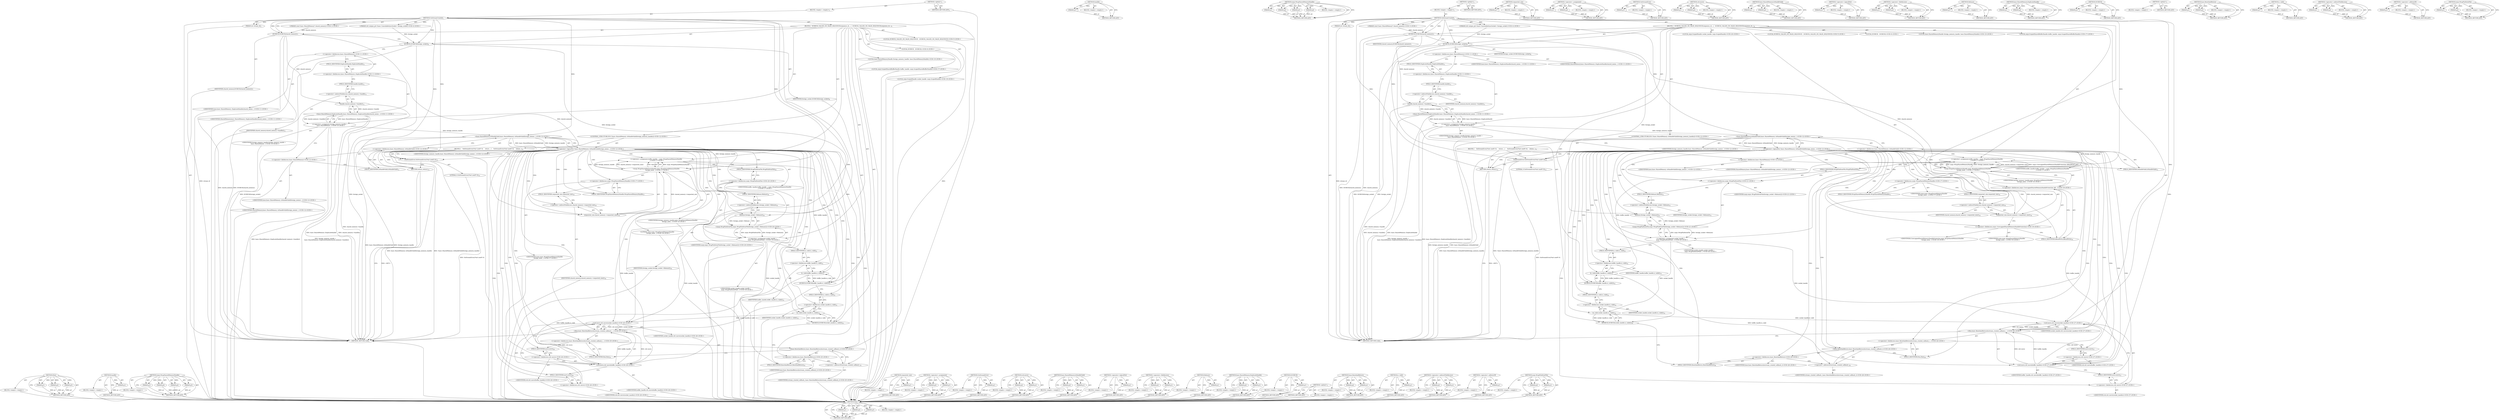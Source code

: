 digraph "mojo.WrapPlatformFile" {
vulnerable_198 [label=<(METHOD,Run)>];
vulnerable_199 [label=<(PARAM,p1)>];
vulnerable_200 [label=<(PARAM,p2)>];
vulnerable_201 [label=<(PARAM,p3)>];
vulnerable_202 [label=<(BLOCK,&lt;empty&gt;,&lt;empty&gt;)>];
vulnerable_203 [label=<(METHOD_RETURN,ANY)>];
vulnerable_152 [label=<(METHOD,handle)>];
vulnerable_153 [label=<(PARAM,p1)>];
vulnerable_154 [label=<(BLOCK,&lt;empty&gt;,&lt;empty&gt;)>];
vulnerable_155 [label=<(METHOD_RETURN,ANY)>];
vulnerable_174 [label=<(METHOD,mojo.WrapSharedMemoryHandle)>];
vulnerable_175 [label=<(PARAM,p1)>];
vulnerable_176 [label=<(PARAM,p2)>];
vulnerable_177 [label=<(PARAM,p3)>];
vulnerable_178 [label=<(PARAM,p4)>];
vulnerable_179 [label=<(BLOCK,&lt;empty&gt;,&lt;empty&gt;)>];
vulnerable_180 [label=<(METHOD_RETURN,ANY)>];
vulnerable_6 [label=<(METHOD,&lt;global&gt;)<SUB>1</SUB>>];
vulnerable_7 [label=<(BLOCK,&lt;empty&gt;,&lt;empty&gt;)<SUB>1</SUB>>];
vulnerable_8 [label=<(METHOD,OnStreamCreated)<SUB>1</SUB>>];
vulnerable_9 [label=<(PARAM,int stream_id)<SUB>2</SUB>>];
vulnerable_10 [label="<(PARAM,const base::SharedMemory* shared_memory)<SUB>3</SUB>>"];
vulnerable_11 [label="<(PARAM,std::unique_ptr&lt;base::CancelableSyncSocket&gt; foreign_socket)<SUB>4</SUB>>"];
vulnerable_12 [label=<(BLOCK,{
  DCHECK_CALLED_ON_VALID_SEQUENCE(sequence_ch...,{
  DCHECK_CALLED_ON_VALID_SEQUENCE(sequence_ch...)<SUB>4</SUB>>];
vulnerable_13 [label="<(LOCAL,DCHECK_CALLED_ON_VALID_SEQUENCE : DCHECK_CALLED_ON_VALID_SEQUENCE)<SUB>5</SUB>>"];
vulnerable_14 [label="<(LOCAL,DCHECK : DCHECK)<SUB>6</SUB>>"];
vulnerable_15 [label=<(DCHECK,DCHECK(shared_memory))<SUB>7</SUB>>];
vulnerable_16 [label=<(IDENTIFIER,shared_memory,DCHECK(shared_memory))<SUB>7</SUB>>];
vulnerable_17 [label=<(DCHECK,DCHECK(foreign_socket))<SUB>8</SUB>>];
vulnerable_18 [label=<(IDENTIFIER,foreign_socket,DCHECK(foreign_socket))<SUB>8</SUB>>];
vulnerable_19 [label="<(LOCAL,base.SharedMemoryHandle foreign_memory_handle: base.SharedMemoryHandle)<SUB>10</SUB>>"];
vulnerable_20 [label="<(&lt;operator&gt;.assignment,foreign_memory_handle =
      base::SharedMemor...)<SUB>10</SUB>>"];
vulnerable_21 [label="<(IDENTIFIER,foreign_memory_handle,foreign_memory_handle =
      base::SharedMemor...)<SUB>10</SUB>>"];
vulnerable_22 [label="<(base.SharedMemory.DuplicateHandle,base::SharedMemory::DuplicateHandle(shared_memo...)<SUB>11</SUB>>"];
vulnerable_23 [label="<(&lt;operator&gt;.fieldAccess,base::SharedMemory::DuplicateHandle)<SUB>11</SUB>>"];
vulnerable_24 [label="<(&lt;operator&gt;.fieldAccess,base::SharedMemory)<SUB>11</SUB>>"];
vulnerable_25 [label="<(IDENTIFIER,base,base::SharedMemory::DuplicateHandle(shared_memo...)<SUB>11</SUB>>"];
vulnerable_26 [label="<(IDENTIFIER,SharedMemory,base::SharedMemory::DuplicateHandle(shared_memo...)<SUB>11</SUB>>"];
vulnerable_27 [label=<(FIELD_IDENTIFIER,DuplicateHandle,DuplicateHandle)<SUB>11</SUB>>];
vulnerable_28 [label=<(handle,shared_memory-&gt;handle())<SUB>11</SUB>>];
vulnerable_29 [label=<(&lt;operator&gt;.indirectFieldAccess,shared_memory-&gt;handle)<SUB>11</SUB>>];
vulnerable_30 [label=<(IDENTIFIER,shared_memory,shared_memory-&gt;handle())<SUB>11</SUB>>];
vulnerable_31 [label=<(FIELD_IDENTIFIER,handle,handle)<SUB>11</SUB>>];
vulnerable_32 [label="<(CONTROL_STRUCTURE,IF,if (!base::SharedMemory::IsHandleValid(foreign_memory_handle)))<SUB>12</SUB>>"];
vulnerable_33 [label="<(&lt;operator&gt;.logicalNot,!base::SharedMemory::IsHandleValid(foreign_memo...)<SUB>12</SUB>>"];
vulnerable_34 [label="<(base.SharedMemory.IsHandleValid,base::SharedMemory::IsHandleValid(foreign_memor...)<SUB>12</SUB>>"];
vulnerable_35 [label="<(&lt;operator&gt;.fieldAccess,base::SharedMemory::IsHandleValid)<SUB>12</SUB>>"];
vulnerable_36 [label="<(&lt;operator&gt;.fieldAccess,base::SharedMemory)<SUB>12</SUB>>"];
vulnerable_37 [label="<(IDENTIFIER,base,base::SharedMemory::IsHandleValid(foreign_memor...)<SUB>12</SUB>>"];
vulnerable_38 [label="<(IDENTIFIER,SharedMemory,base::SharedMemory::IsHandleValid(foreign_memor...)<SUB>12</SUB>>"];
vulnerable_39 [label=<(FIELD_IDENTIFIER,IsHandleValid,IsHandleValid)<SUB>12</SUB>>];
vulnerable_40 [label="<(IDENTIFIER,foreign_memory_handle,base::SharedMemory::IsHandleValid(foreign_memor...)<SUB>12</SUB>>"];
vulnerable_41 [label=<(BLOCK,{
    OnStreamError(/*not used*/ 0);
    return...,{
    OnStreamError(/*not used*/ 0);
    return...)<SUB>12</SUB>>];
vulnerable_42 [label=<(OnStreamError,OnStreamError(/*not used*/ 0))<SUB>13</SUB>>];
vulnerable_43 [label=<(LITERAL,0,OnStreamError(/*not used*/ 0))<SUB>13</SUB>>];
vulnerable_44 [label=<(RETURN,return;,return;)<SUB>14</SUB>>];
vulnerable_45 [label="<(LOCAL,mojo.ScopedSharedBufferHandle buffer_handle: mojo.ScopedSharedBufferHandle)<SUB>17</SUB>>"];
vulnerable_46 [label="<(&lt;operator&gt;.assignment,buffer_handle = mojo::WrapSharedMemoryHandle(
 ...)<SUB>17</SUB>>"];
vulnerable_47 [label="<(IDENTIFIER,buffer_handle,buffer_handle = mojo::WrapSharedMemoryHandle(
 ...)<SUB>17</SUB>>"];
vulnerable_48 [label="<(mojo.WrapSharedMemoryHandle,mojo::WrapSharedMemoryHandle(
      foreign_mem...)<SUB>17</SUB>>"];
vulnerable_49 [label="<(&lt;operator&gt;.fieldAccess,mojo::WrapSharedMemoryHandle)<SUB>17</SUB>>"];
vulnerable_50 [label="<(IDENTIFIER,mojo,mojo::WrapSharedMemoryHandle(
      foreign_mem...)<SUB>17</SUB>>"];
vulnerable_51 [label=<(FIELD_IDENTIFIER,WrapSharedMemoryHandle,WrapSharedMemoryHandle)<SUB>17</SUB>>];
vulnerable_52 [label="<(IDENTIFIER,foreign_memory_handle,mojo::WrapSharedMemoryHandle(
      foreign_mem...)<SUB>18</SUB>>"];
vulnerable_53 [label=<(requested_size,shared_memory-&gt;requested_size())<SUB>18</SUB>>];
vulnerable_54 [label=<(&lt;operator&gt;.indirectFieldAccess,shared_memory-&gt;requested_size)<SUB>18</SUB>>];
vulnerable_55 [label=<(IDENTIFIER,shared_memory,shared_memory-&gt;requested_size())<SUB>18</SUB>>];
vulnerable_56 [label=<(FIELD_IDENTIFIER,requested_size,requested_size)<SUB>18</SUB>>];
vulnerable_57 [label="<(LITERAL,false,mojo::WrapSharedMemoryHandle(
      foreign_mem...)<SUB>18</SUB>>"];
vulnerable_58 [label="<(LOCAL,mojo.ScopedHandle socket_handle: mojo.ScopedHandle)<SUB>19</SUB>>"];
vulnerable_59 [label="<(&lt;operator&gt;.assignment,socket_handle =
       mojo::WrapPlatformFile(f...)<SUB>19</SUB>>"];
vulnerable_60 [label="<(IDENTIFIER,socket_handle,socket_handle =
       mojo::WrapPlatformFile(f...)<SUB>19</SUB>>"];
vulnerable_61 [label="<(mojo.WrapPlatformFile,mojo::WrapPlatformFile(foreign_socket-&gt;Release()))<SUB>20</SUB>>"];
vulnerable_62 [label="<(&lt;operator&gt;.fieldAccess,mojo::WrapPlatformFile)<SUB>20</SUB>>"];
vulnerable_63 [label="<(IDENTIFIER,mojo,mojo::WrapPlatformFile(foreign_socket-&gt;Release()))<SUB>20</SUB>>"];
vulnerable_64 [label=<(FIELD_IDENTIFIER,WrapPlatformFile,WrapPlatformFile)<SUB>20</SUB>>];
vulnerable_65 [label=<(Release,foreign_socket-&gt;Release())<SUB>20</SUB>>];
vulnerable_66 [label=<(&lt;operator&gt;.indirectFieldAccess,foreign_socket-&gt;Release)<SUB>20</SUB>>];
vulnerable_67 [label=<(IDENTIFIER,foreign_socket,foreign_socket-&gt;Release())<SUB>20</SUB>>];
vulnerable_68 [label=<(FIELD_IDENTIFIER,Release,Release)<SUB>20</SUB>>];
vulnerable_69 [label=<(DCHECK,DCHECK(buffer_handle.is_valid()))<SUB>22</SUB>>];
vulnerable_70 [label=<(is_valid,buffer_handle.is_valid())<SUB>22</SUB>>];
vulnerable_71 [label=<(&lt;operator&gt;.fieldAccess,buffer_handle.is_valid)<SUB>22</SUB>>];
vulnerable_72 [label=<(IDENTIFIER,buffer_handle,buffer_handle.is_valid())<SUB>22</SUB>>];
vulnerable_73 [label=<(FIELD_IDENTIFIER,is_valid,is_valid)<SUB>22</SUB>>];
vulnerable_74 [label=<(DCHECK,DCHECK(socket_handle.is_valid()))<SUB>23</SUB>>];
vulnerable_75 [label=<(is_valid,socket_handle.is_valid())<SUB>23</SUB>>];
vulnerable_76 [label=<(&lt;operator&gt;.fieldAccess,socket_handle.is_valid)<SUB>23</SUB>>];
vulnerable_77 [label=<(IDENTIFIER,socket_handle,socket_handle.is_valid())<SUB>23</SUB>>];
vulnerable_78 [label=<(FIELD_IDENTIFIER,is_valid,is_valid)<SUB>23</SUB>>];
vulnerable_79 [label="<(Run,base::ResetAndReturn(&amp;stream_created_callback_)...)<SUB>25</SUB>>"];
vulnerable_80 [label="<(&lt;operator&gt;.fieldAccess,base::ResetAndReturn(&amp;stream_created_callback_)...)<SUB>25</SUB>>"];
vulnerable_81 [label="<(base.ResetAndReturn,base::ResetAndReturn(&amp;stream_created_callback_))<SUB>25</SUB>>"];
vulnerable_82 [label="<(&lt;operator&gt;.fieldAccess,base::ResetAndReturn)<SUB>25</SUB>>"];
vulnerable_83 [label="<(IDENTIFIER,base,base::ResetAndReturn(&amp;stream_created_callback_))<SUB>25</SUB>>"];
vulnerable_84 [label=<(FIELD_IDENTIFIER,ResetAndReturn,ResetAndReturn)<SUB>25</SUB>>];
vulnerable_85 [label=<(&lt;operator&gt;.addressOf,&amp;stream_created_callback_)<SUB>25</SUB>>];
vulnerable_86 [label="<(IDENTIFIER,stream_created_callback_,base::ResetAndReturn(&amp;stream_created_callback_))<SUB>25</SUB>>"];
vulnerable_87 [label=<(FIELD_IDENTIFIER,Run,Run)<SUB>25</SUB>>];
vulnerable_88 [label="<(std.move,std::move(buffer_handle))<SUB>26</SUB>>"];
vulnerable_89 [label="<(&lt;operator&gt;.fieldAccess,std::move)<SUB>26</SUB>>"];
vulnerable_90 [label="<(IDENTIFIER,std,std::move(buffer_handle))<SUB>26</SUB>>"];
vulnerable_91 [label=<(FIELD_IDENTIFIER,move,move)<SUB>26</SUB>>];
vulnerable_92 [label="<(IDENTIFIER,buffer_handle,std::move(buffer_handle))<SUB>26</SUB>>"];
vulnerable_93 [label="<(std.move,std::move(socket_handle))<SUB>26</SUB>>"];
vulnerable_94 [label="<(&lt;operator&gt;.fieldAccess,std::move)<SUB>26</SUB>>"];
vulnerable_95 [label="<(IDENTIFIER,std,std::move(socket_handle))<SUB>26</SUB>>"];
vulnerable_96 [label=<(FIELD_IDENTIFIER,move,move)<SUB>26</SUB>>];
vulnerable_97 [label="<(IDENTIFIER,socket_handle,std::move(socket_handle))<SUB>26</SUB>>"];
vulnerable_98 [label=<(METHOD_RETURN,void)<SUB>1</SUB>>];
vulnerable_100 [label=<(METHOD_RETURN,ANY)<SUB>1</SUB>>];
vulnerable_181 [label=<(METHOD,requested_size)>];
vulnerable_182 [label=<(PARAM,p1)>];
vulnerable_183 [label=<(BLOCK,&lt;empty&gt;,&lt;empty&gt;)>];
vulnerable_184 [label=<(METHOD_RETURN,ANY)>];
vulnerable_137 [label=<(METHOD,&lt;operator&gt;.assignment)>];
vulnerable_138 [label=<(PARAM,p1)>];
vulnerable_139 [label=<(PARAM,p2)>];
vulnerable_140 [label=<(BLOCK,&lt;empty&gt;,&lt;empty&gt;)>];
vulnerable_141 [label=<(METHOD_RETURN,ANY)>];
vulnerable_170 [label=<(METHOD,OnStreamError)>];
vulnerable_171 [label=<(PARAM,p1)>];
vulnerable_172 [label=<(BLOCK,&lt;empty&gt;,&lt;empty&gt;)>];
vulnerable_173 [label=<(METHOD_RETURN,ANY)>];
vulnerable_213 [label=<(METHOD,std.move)>];
vulnerable_214 [label=<(PARAM,p1)>];
vulnerable_215 [label=<(PARAM,p2)>];
vulnerable_216 [label=<(BLOCK,&lt;empty&gt;,&lt;empty&gt;)>];
vulnerable_217 [label=<(METHOD_RETURN,ANY)>];
vulnerable_165 [label=<(METHOD,base.SharedMemory.IsHandleValid)>];
vulnerable_166 [label=<(PARAM,p1)>];
vulnerable_167 [label=<(PARAM,p2)>];
vulnerable_168 [label=<(BLOCK,&lt;empty&gt;,&lt;empty&gt;)>];
vulnerable_169 [label=<(METHOD_RETURN,ANY)>];
vulnerable_161 [label=<(METHOD,&lt;operator&gt;.logicalNot)>];
vulnerable_162 [label=<(PARAM,p1)>];
vulnerable_163 [label=<(BLOCK,&lt;empty&gt;,&lt;empty&gt;)>];
vulnerable_164 [label=<(METHOD_RETURN,ANY)>];
vulnerable_147 [label=<(METHOD,&lt;operator&gt;.fieldAccess)>];
vulnerable_148 [label=<(PARAM,p1)>];
vulnerable_149 [label=<(PARAM,p2)>];
vulnerable_150 [label=<(BLOCK,&lt;empty&gt;,&lt;empty&gt;)>];
vulnerable_151 [label=<(METHOD_RETURN,ANY)>];
vulnerable_190 [label=<(METHOD,Release)>];
vulnerable_191 [label=<(PARAM,p1)>];
vulnerable_192 [label=<(BLOCK,&lt;empty&gt;,&lt;empty&gt;)>];
vulnerable_193 [label=<(METHOD_RETURN,ANY)>];
vulnerable_142 [label=<(METHOD,base.SharedMemory.DuplicateHandle)>];
vulnerable_143 [label=<(PARAM,p1)>];
vulnerable_144 [label=<(PARAM,p2)>];
vulnerable_145 [label=<(BLOCK,&lt;empty&gt;,&lt;empty&gt;)>];
vulnerable_146 [label=<(METHOD_RETURN,ANY)>];
vulnerable_133 [label=<(METHOD,DCHECK)>];
vulnerable_134 [label=<(PARAM,p1)>];
vulnerable_135 [label=<(BLOCK,&lt;empty&gt;,&lt;empty&gt;)>];
vulnerable_136 [label=<(METHOD_RETURN,ANY)>];
vulnerable_127 [label=<(METHOD,&lt;global&gt;)<SUB>1</SUB>>];
vulnerable_128 [label=<(BLOCK,&lt;empty&gt;,&lt;empty&gt;)>];
vulnerable_129 [label=<(METHOD_RETURN,ANY)>];
vulnerable_204 [label=<(METHOD,base.ResetAndReturn)>];
vulnerable_205 [label=<(PARAM,p1)>];
vulnerable_206 [label=<(PARAM,p2)>];
vulnerable_207 [label=<(BLOCK,&lt;empty&gt;,&lt;empty&gt;)>];
vulnerable_208 [label=<(METHOD_RETURN,ANY)>];
vulnerable_194 [label=<(METHOD,is_valid)>];
vulnerable_195 [label=<(PARAM,p1)>];
vulnerable_196 [label=<(BLOCK,&lt;empty&gt;,&lt;empty&gt;)>];
vulnerable_197 [label=<(METHOD_RETURN,ANY)>];
vulnerable_156 [label=<(METHOD,&lt;operator&gt;.indirectFieldAccess)>];
vulnerable_157 [label=<(PARAM,p1)>];
vulnerable_158 [label=<(PARAM,p2)>];
vulnerable_159 [label=<(BLOCK,&lt;empty&gt;,&lt;empty&gt;)>];
vulnerable_160 [label=<(METHOD_RETURN,ANY)>];
vulnerable_209 [label=<(METHOD,&lt;operator&gt;.addressOf)>];
vulnerable_210 [label=<(PARAM,p1)>];
vulnerable_211 [label=<(BLOCK,&lt;empty&gt;,&lt;empty&gt;)>];
vulnerable_212 [label=<(METHOD_RETURN,ANY)>];
vulnerable_185 [label=<(METHOD,mojo.WrapPlatformFile)>];
vulnerable_186 [label=<(PARAM,p1)>];
vulnerable_187 [label=<(PARAM,p2)>];
vulnerable_188 [label=<(BLOCK,&lt;empty&gt;,&lt;empty&gt;)>];
vulnerable_189 [label=<(METHOD_RETURN,ANY)>];
fixed_204 [label=<(METHOD,Run)>];
fixed_205 [label=<(PARAM,p1)>];
fixed_206 [label=<(PARAM,p2)>];
fixed_207 [label=<(PARAM,p3)>];
fixed_208 [label=<(BLOCK,&lt;empty&gt;,&lt;empty&gt;)>];
fixed_209 [label=<(METHOD_RETURN,ANY)>];
fixed_158 [label=<(METHOD,handle)>];
fixed_159 [label=<(PARAM,p1)>];
fixed_160 [label=<(BLOCK,&lt;empty&gt;,&lt;empty&gt;)>];
fixed_161 [label=<(METHOD_RETURN,ANY)>];
fixed_180 [label=<(METHOD,mojo.WrapSharedMemoryHandle)>];
fixed_181 [label=<(PARAM,p1)>];
fixed_182 [label=<(PARAM,p2)>];
fixed_183 [label=<(PARAM,p3)>];
fixed_184 [label=<(PARAM,p4)>];
fixed_185 [label=<(BLOCK,&lt;empty&gt;,&lt;empty&gt;)>];
fixed_186 [label=<(METHOD_RETURN,ANY)>];
fixed_6 [label=<(METHOD,&lt;global&gt;)<SUB>1</SUB>>];
fixed_7 [label=<(BLOCK,&lt;empty&gt;,&lt;empty&gt;)<SUB>1</SUB>>];
fixed_8 [label=<(METHOD,OnStreamCreated)<SUB>1</SUB>>];
fixed_9 [label=<(PARAM,int stream_id)<SUB>2</SUB>>];
fixed_10 [label="<(PARAM,const base::SharedMemory* shared_memory)<SUB>3</SUB>>"];
fixed_11 [label="<(PARAM,std::unique_ptr&lt;base::CancelableSyncSocket&gt; foreign_socket)<SUB>4</SUB>>"];
fixed_12 [label=<(BLOCK,{
  DCHECK_CALLED_ON_VALID_SEQUENCE(sequence_ch...,{
  DCHECK_CALLED_ON_VALID_SEQUENCE(sequence_ch...)<SUB>4</SUB>>];
fixed_13 [label="<(LOCAL,DCHECK_CALLED_ON_VALID_SEQUENCE : DCHECK_CALLED_ON_VALID_SEQUENCE)<SUB>5</SUB>>"];
fixed_14 [label="<(LOCAL,DCHECK : DCHECK)<SUB>6</SUB>>"];
fixed_15 [label=<(DCHECK,DCHECK(shared_memory))<SUB>7</SUB>>];
fixed_16 [label=<(IDENTIFIER,shared_memory,DCHECK(shared_memory))<SUB>7</SUB>>];
fixed_17 [label=<(DCHECK,DCHECK(foreign_socket))<SUB>8</SUB>>];
fixed_18 [label=<(IDENTIFIER,foreign_socket,DCHECK(foreign_socket))<SUB>8</SUB>>];
fixed_19 [label="<(LOCAL,base.SharedMemoryHandle foreign_memory_handle: base.SharedMemoryHandle)<SUB>10</SUB>>"];
fixed_20 [label="<(&lt;operator&gt;.assignment,foreign_memory_handle =
      base::SharedMemor...)<SUB>10</SUB>>"];
fixed_21 [label="<(IDENTIFIER,foreign_memory_handle,foreign_memory_handle =
      base::SharedMemor...)<SUB>10</SUB>>"];
fixed_22 [label="<(base.SharedMemory.DuplicateHandle,base::SharedMemory::DuplicateHandle(shared_memo...)<SUB>11</SUB>>"];
fixed_23 [label="<(&lt;operator&gt;.fieldAccess,base::SharedMemory::DuplicateHandle)<SUB>11</SUB>>"];
fixed_24 [label="<(&lt;operator&gt;.fieldAccess,base::SharedMemory)<SUB>11</SUB>>"];
fixed_25 [label="<(IDENTIFIER,base,base::SharedMemory::DuplicateHandle(shared_memo...)<SUB>11</SUB>>"];
fixed_26 [label="<(IDENTIFIER,SharedMemory,base::SharedMemory::DuplicateHandle(shared_memo...)<SUB>11</SUB>>"];
fixed_27 [label=<(FIELD_IDENTIFIER,DuplicateHandle,DuplicateHandle)<SUB>11</SUB>>];
fixed_28 [label=<(handle,shared_memory-&gt;handle())<SUB>11</SUB>>];
fixed_29 [label=<(&lt;operator&gt;.indirectFieldAccess,shared_memory-&gt;handle)<SUB>11</SUB>>];
fixed_30 [label=<(IDENTIFIER,shared_memory,shared_memory-&gt;handle())<SUB>11</SUB>>];
fixed_31 [label=<(FIELD_IDENTIFIER,handle,handle)<SUB>11</SUB>>];
fixed_32 [label="<(CONTROL_STRUCTURE,IF,if (!base::SharedMemory::IsHandleValid(foreign_memory_handle)))<SUB>12</SUB>>"];
fixed_33 [label="<(&lt;operator&gt;.logicalNot,!base::SharedMemory::IsHandleValid(foreign_memo...)<SUB>12</SUB>>"];
fixed_34 [label="<(base.SharedMemory.IsHandleValid,base::SharedMemory::IsHandleValid(foreign_memor...)<SUB>12</SUB>>"];
fixed_35 [label="<(&lt;operator&gt;.fieldAccess,base::SharedMemory::IsHandleValid)<SUB>12</SUB>>"];
fixed_36 [label="<(&lt;operator&gt;.fieldAccess,base::SharedMemory)<SUB>12</SUB>>"];
fixed_37 [label="<(IDENTIFIER,base,base::SharedMemory::IsHandleValid(foreign_memor...)<SUB>12</SUB>>"];
fixed_38 [label="<(IDENTIFIER,SharedMemory,base::SharedMemory::IsHandleValid(foreign_memor...)<SUB>12</SUB>>"];
fixed_39 [label=<(FIELD_IDENTIFIER,IsHandleValid,IsHandleValid)<SUB>12</SUB>>];
fixed_40 [label="<(IDENTIFIER,foreign_memory_handle,base::SharedMemory::IsHandleValid(foreign_memor...)<SUB>12</SUB>>"];
fixed_41 [label=<(BLOCK,{
    OnStreamError(/*not used*/ 0);
    return...,{
    OnStreamError(/*not used*/ 0);
    return...)<SUB>12</SUB>>];
fixed_42 [label=<(OnStreamError,OnStreamError(/*not used*/ 0))<SUB>13</SUB>>];
fixed_43 [label=<(LITERAL,0,OnStreamError(/*not used*/ 0))<SUB>13</SUB>>];
fixed_44 [label=<(RETURN,return;,return;)<SUB>14</SUB>>];
fixed_45 [label="<(LOCAL,mojo.ScopedSharedBufferHandle buffer_handle: mojo.ScopedSharedBufferHandle)<SUB>17</SUB>>"];
fixed_46 [label="<(&lt;operator&gt;.assignment,buffer_handle = mojo::WrapSharedMemoryHandle(
 ...)<SUB>17</SUB>>"];
fixed_47 [label="<(IDENTIFIER,buffer_handle,buffer_handle = mojo::WrapSharedMemoryHandle(
 ...)<SUB>17</SUB>>"];
fixed_48 [label="<(mojo.WrapSharedMemoryHandle,mojo::WrapSharedMemoryHandle(
      foreign_mem...)<SUB>17</SUB>>"];
fixed_49 [label="<(&lt;operator&gt;.fieldAccess,mojo::WrapSharedMemoryHandle)<SUB>17</SUB>>"];
fixed_50 [label="<(IDENTIFIER,mojo,mojo::WrapSharedMemoryHandle(
      foreign_mem...)<SUB>17</SUB>>"];
fixed_51 [label=<(FIELD_IDENTIFIER,WrapSharedMemoryHandle,WrapSharedMemoryHandle)<SUB>17</SUB>>];
fixed_52 [label="<(IDENTIFIER,foreign_memory_handle,mojo::WrapSharedMemoryHandle(
      foreign_mem...)<SUB>18</SUB>>"];
fixed_53 [label=<(requested_size,shared_memory-&gt;requested_size())<SUB>18</SUB>>];
fixed_54 [label=<(&lt;operator&gt;.indirectFieldAccess,shared_memory-&gt;requested_size)<SUB>18</SUB>>];
fixed_55 [label=<(IDENTIFIER,shared_memory,shared_memory-&gt;requested_size())<SUB>18</SUB>>];
fixed_56 [label=<(FIELD_IDENTIFIER,requested_size,requested_size)<SUB>18</SUB>>];
fixed_57 [label="<(&lt;operator&gt;.fieldAccess,mojo::UnwrappedSharedMemoryHandleProtection::kR...)<SUB>19</SUB>>"];
fixed_58 [label="<(&lt;operator&gt;.fieldAccess,mojo::UnwrappedSharedMemoryHandleProtection)<SUB>19</SUB>>"];
fixed_59 [label="<(IDENTIFIER,mojo,mojo::WrapSharedMemoryHandle(
      foreign_mem...)<SUB>19</SUB>>"];
fixed_60 [label="<(IDENTIFIER,UnwrappedSharedMemoryHandleProtection,mojo::WrapSharedMemoryHandle(
      foreign_mem...)<SUB>19</SUB>>"];
fixed_61 [label=<(FIELD_IDENTIFIER,kReadWrite,kReadWrite)<SUB>19</SUB>>];
fixed_62 [label="<(LOCAL,mojo.ScopedHandle socket_handle: mojo.ScopedHandle)<SUB>20</SUB>>"];
fixed_63 [label="<(&lt;operator&gt;.assignment,socket_handle =
       mojo::WrapPlatformFile(f...)<SUB>20</SUB>>"];
fixed_64 [label="<(IDENTIFIER,socket_handle,socket_handle =
       mojo::WrapPlatformFile(f...)<SUB>20</SUB>>"];
fixed_65 [label="<(mojo.WrapPlatformFile,mojo::WrapPlatformFile(foreign_socket-&gt;Release()))<SUB>21</SUB>>"];
fixed_66 [label="<(&lt;operator&gt;.fieldAccess,mojo::WrapPlatformFile)<SUB>21</SUB>>"];
fixed_67 [label="<(IDENTIFIER,mojo,mojo::WrapPlatformFile(foreign_socket-&gt;Release()))<SUB>21</SUB>>"];
fixed_68 [label=<(FIELD_IDENTIFIER,WrapPlatformFile,WrapPlatformFile)<SUB>21</SUB>>];
fixed_69 [label=<(Release,foreign_socket-&gt;Release())<SUB>21</SUB>>];
fixed_70 [label=<(&lt;operator&gt;.indirectFieldAccess,foreign_socket-&gt;Release)<SUB>21</SUB>>];
fixed_71 [label=<(IDENTIFIER,foreign_socket,foreign_socket-&gt;Release())<SUB>21</SUB>>];
fixed_72 [label=<(FIELD_IDENTIFIER,Release,Release)<SUB>21</SUB>>];
fixed_73 [label=<(DCHECK,DCHECK(buffer_handle.is_valid()))<SUB>23</SUB>>];
fixed_74 [label=<(is_valid,buffer_handle.is_valid())<SUB>23</SUB>>];
fixed_75 [label=<(&lt;operator&gt;.fieldAccess,buffer_handle.is_valid)<SUB>23</SUB>>];
fixed_76 [label=<(IDENTIFIER,buffer_handle,buffer_handle.is_valid())<SUB>23</SUB>>];
fixed_77 [label=<(FIELD_IDENTIFIER,is_valid,is_valid)<SUB>23</SUB>>];
fixed_78 [label=<(DCHECK,DCHECK(socket_handle.is_valid()))<SUB>24</SUB>>];
fixed_79 [label=<(is_valid,socket_handle.is_valid())<SUB>24</SUB>>];
fixed_80 [label=<(&lt;operator&gt;.fieldAccess,socket_handle.is_valid)<SUB>24</SUB>>];
fixed_81 [label=<(IDENTIFIER,socket_handle,socket_handle.is_valid())<SUB>24</SUB>>];
fixed_82 [label=<(FIELD_IDENTIFIER,is_valid,is_valid)<SUB>24</SUB>>];
fixed_83 [label="<(Run,base::ResetAndReturn(&amp;stream_created_callback_)...)<SUB>26</SUB>>"];
fixed_84 [label="<(&lt;operator&gt;.fieldAccess,base::ResetAndReturn(&amp;stream_created_callback_)...)<SUB>26</SUB>>"];
fixed_85 [label="<(base.ResetAndReturn,base::ResetAndReturn(&amp;stream_created_callback_))<SUB>26</SUB>>"];
fixed_86 [label="<(&lt;operator&gt;.fieldAccess,base::ResetAndReturn)<SUB>26</SUB>>"];
fixed_87 [label="<(IDENTIFIER,base,base::ResetAndReturn(&amp;stream_created_callback_))<SUB>26</SUB>>"];
fixed_88 [label=<(FIELD_IDENTIFIER,ResetAndReturn,ResetAndReturn)<SUB>26</SUB>>];
fixed_89 [label=<(&lt;operator&gt;.addressOf,&amp;stream_created_callback_)<SUB>26</SUB>>];
fixed_90 [label="<(IDENTIFIER,stream_created_callback_,base::ResetAndReturn(&amp;stream_created_callback_))<SUB>26</SUB>>"];
fixed_91 [label=<(FIELD_IDENTIFIER,Run,Run)<SUB>26</SUB>>];
fixed_92 [label="<(std.move,std::move(buffer_handle))<SUB>27</SUB>>"];
fixed_93 [label="<(&lt;operator&gt;.fieldAccess,std::move)<SUB>27</SUB>>"];
fixed_94 [label="<(IDENTIFIER,std,std::move(buffer_handle))<SUB>27</SUB>>"];
fixed_95 [label=<(FIELD_IDENTIFIER,move,move)<SUB>27</SUB>>];
fixed_96 [label="<(IDENTIFIER,buffer_handle,std::move(buffer_handle))<SUB>27</SUB>>"];
fixed_97 [label="<(std.move,std::move(socket_handle))<SUB>27</SUB>>"];
fixed_98 [label="<(&lt;operator&gt;.fieldAccess,std::move)<SUB>27</SUB>>"];
fixed_99 [label="<(IDENTIFIER,std,std::move(socket_handle))<SUB>27</SUB>>"];
fixed_100 [label=<(FIELD_IDENTIFIER,move,move)<SUB>27</SUB>>];
fixed_101 [label="<(IDENTIFIER,socket_handle,std::move(socket_handle))<SUB>27</SUB>>"];
fixed_102 [label=<(METHOD_RETURN,void)<SUB>1</SUB>>];
fixed_104 [label=<(METHOD_RETURN,ANY)<SUB>1</SUB>>];
fixed_187 [label=<(METHOD,requested_size)>];
fixed_188 [label=<(PARAM,p1)>];
fixed_189 [label=<(BLOCK,&lt;empty&gt;,&lt;empty&gt;)>];
fixed_190 [label=<(METHOD_RETURN,ANY)>];
fixed_143 [label=<(METHOD,&lt;operator&gt;.assignment)>];
fixed_144 [label=<(PARAM,p1)>];
fixed_145 [label=<(PARAM,p2)>];
fixed_146 [label=<(BLOCK,&lt;empty&gt;,&lt;empty&gt;)>];
fixed_147 [label=<(METHOD_RETURN,ANY)>];
fixed_176 [label=<(METHOD,OnStreamError)>];
fixed_177 [label=<(PARAM,p1)>];
fixed_178 [label=<(BLOCK,&lt;empty&gt;,&lt;empty&gt;)>];
fixed_179 [label=<(METHOD_RETURN,ANY)>];
fixed_219 [label=<(METHOD,std.move)>];
fixed_220 [label=<(PARAM,p1)>];
fixed_221 [label=<(PARAM,p2)>];
fixed_222 [label=<(BLOCK,&lt;empty&gt;,&lt;empty&gt;)>];
fixed_223 [label=<(METHOD_RETURN,ANY)>];
fixed_171 [label=<(METHOD,base.SharedMemory.IsHandleValid)>];
fixed_172 [label=<(PARAM,p1)>];
fixed_173 [label=<(PARAM,p2)>];
fixed_174 [label=<(BLOCK,&lt;empty&gt;,&lt;empty&gt;)>];
fixed_175 [label=<(METHOD_RETURN,ANY)>];
fixed_167 [label=<(METHOD,&lt;operator&gt;.logicalNot)>];
fixed_168 [label=<(PARAM,p1)>];
fixed_169 [label=<(BLOCK,&lt;empty&gt;,&lt;empty&gt;)>];
fixed_170 [label=<(METHOD_RETURN,ANY)>];
fixed_153 [label=<(METHOD,&lt;operator&gt;.fieldAccess)>];
fixed_154 [label=<(PARAM,p1)>];
fixed_155 [label=<(PARAM,p2)>];
fixed_156 [label=<(BLOCK,&lt;empty&gt;,&lt;empty&gt;)>];
fixed_157 [label=<(METHOD_RETURN,ANY)>];
fixed_196 [label=<(METHOD,Release)>];
fixed_197 [label=<(PARAM,p1)>];
fixed_198 [label=<(BLOCK,&lt;empty&gt;,&lt;empty&gt;)>];
fixed_199 [label=<(METHOD_RETURN,ANY)>];
fixed_148 [label=<(METHOD,base.SharedMemory.DuplicateHandle)>];
fixed_149 [label=<(PARAM,p1)>];
fixed_150 [label=<(PARAM,p2)>];
fixed_151 [label=<(BLOCK,&lt;empty&gt;,&lt;empty&gt;)>];
fixed_152 [label=<(METHOD_RETURN,ANY)>];
fixed_139 [label=<(METHOD,DCHECK)>];
fixed_140 [label=<(PARAM,p1)>];
fixed_141 [label=<(BLOCK,&lt;empty&gt;,&lt;empty&gt;)>];
fixed_142 [label=<(METHOD_RETURN,ANY)>];
fixed_133 [label=<(METHOD,&lt;global&gt;)<SUB>1</SUB>>];
fixed_134 [label=<(BLOCK,&lt;empty&gt;,&lt;empty&gt;)>];
fixed_135 [label=<(METHOD_RETURN,ANY)>];
fixed_210 [label=<(METHOD,base.ResetAndReturn)>];
fixed_211 [label=<(PARAM,p1)>];
fixed_212 [label=<(PARAM,p2)>];
fixed_213 [label=<(BLOCK,&lt;empty&gt;,&lt;empty&gt;)>];
fixed_214 [label=<(METHOD_RETURN,ANY)>];
fixed_200 [label=<(METHOD,is_valid)>];
fixed_201 [label=<(PARAM,p1)>];
fixed_202 [label=<(BLOCK,&lt;empty&gt;,&lt;empty&gt;)>];
fixed_203 [label=<(METHOD_RETURN,ANY)>];
fixed_162 [label=<(METHOD,&lt;operator&gt;.indirectFieldAccess)>];
fixed_163 [label=<(PARAM,p1)>];
fixed_164 [label=<(PARAM,p2)>];
fixed_165 [label=<(BLOCK,&lt;empty&gt;,&lt;empty&gt;)>];
fixed_166 [label=<(METHOD_RETURN,ANY)>];
fixed_215 [label=<(METHOD,&lt;operator&gt;.addressOf)>];
fixed_216 [label=<(PARAM,p1)>];
fixed_217 [label=<(BLOCK,&lt;empty&gt;,&lt;empty&gt;)>];
fixed_218 [label=<(METHOD_RETURN,ANY)>];
fixed_191 [label=<(METHOD,mojo.WrapPlatformFile)>];
fixed_192 [label=<(PARAM,p1)>];
fixed_193 [label=<(PARAM,p2)>];
fixed_194 [label=<(BLOCK,&lt;empty&gt;,&lt;empty&gt;)>];
fixed_195 [label=<(METHOD_RETURN,ANY)>];
vulnerable_198 -> vulnerable_199  [key=0, label="AST: "];
vulnerable_198 -> vulnerable_199  [key=1, label="DDG: "];
vulnerable_198 -> vulnerable_202  [key=0, label="AST: "];
vulnerable_198 -> vulnerable_200  [key=0, label="AST: "];
vulnerable_198 -> vulnerable_200  [key=1, label="DDG: "];
vulnerable_198 -> vulnerable_203  [key=0, label="AST: "];
vulnerable_198 -> vulnerable_203  [key=1, label="CFG: "];
vulnerable_198 -> vulnerable_201  [key=0, label="AST: "];
vulnerable_198 -> vulnerable_201  [key=1, label="DDG: "];
vulnerable_199 -> vulnerable_203  [key=0, label="DDG: p1"];
vulnerable_200 -> vulnerable_203  [key=0, label="DDG: p2"];
vulnerable_201 -> vulnerable_203  [key=0, label="DDG: p3"];
vulnerable_202 -> fixed_204  [key=0];
vulnerable_203 -> fixed_204  [key=0];
vulnerable_152 -> vulnerable_153  [key=0, label="AST: "];
vulnerable_152 -> vulnerable_153  [key=1, label="DDG: "];
vulnerable_152 -> vulnerable_154  [key=0, label="AST: "];
vulnerable_152 -> vulnerable_155  [key=0, label="AST: "];
vulnerable_152 -> vulnerable_155  [key=1, label="CFG: "];
vulnerable_153 -> vulnerable_155  [key=0, label="DDG: p1"];
vulnerable_154 -> fixed_204  [key=0];
vulnerable_155 -> fixed_204  [key=0];
vulnerable_174 -> vulnerable_175  [key=0, label="AST: "];
vulnerable_174 -> vulnerable_175  [key=1, label="DDG: "];
vulnerable_174 -> vulnerable_179  [key=0, label="AST: "];
vulnerable_174 -> vulnerable_176  [key=0, label="AST: "];
vulnerable_174 -> vulnerable_176  [key=1, label="DDG: "];
vulnerable_174 -> vulnerable_180  [key=0, label="AST: "];
vulnerable_174 -> vulnerable_180  [key=1, label="CFG: "];
vulnerable_174 -> vulnerable_177  [key=0, label="AST: "];
vulnerable_174 -> vulnerable_177  [key=1, label="DDG: "];
vulnerable_174 -> vulnerable_178  [key=0, label="AST: "];
vulnerable_174 -> vulnerable_178  [key=1, label="DDG: "];
vulnerable_175 -> vulnerable_180  [key=0, label="DDG: p1"];
vulnerable_176 -> vulnerable_180  [key=0, label="DDG: p2"];
vulnerable_177 -> vulnerable_180  [key=0, label="DDG: p3"];
vulnerable_178 -> vulnerable_180  [key=0, label="DDG: p4"];
vulnerable_179 -> fixed_204  [key=0];
vulnerable_180 -> fixed_204  [key=0];
vulnerable_6 -> vulnerable_7  [key=0, label="AST: "];
vulnerable_6 -> vulnerable_100  [key=0, label="AST: "];
vulnerable_6 -> vulnerable_100  [key=1, label="CFG: "];
vulnerable_7 -> vulnerable_8  [key=0, label="AST: "];
vulnerable_8 -> vulnerable_9  [key=0, label="AST: "];
vulnerable_8 -> vulnerable_9  [key=1, label="DDG: "];
vulnerable_8 -> vulnerable_10  [key=0, label="AST: "];
vulnerable_8 -> vulnerable_10  [key=1, label="DDG: "];
vulnerable_8 -> vulnerable_11  [key=0, label="AST: "];
vulnerable_8 -> vulnerable_11  [key=1, label="DDG: "];
vulnerable_8 -> vulnerable_12  [key=0, label="AST: "];
vulnerable_8 -> vulnerable_98  [key=0, label="AST: "];
vulnerable_8 -> vulnerable_15  [key=0, label="CFG: "];
vulnerable_8 -> vulnerable_15  [key=1, label="DDG: "];
vulnerable_8 -> vulnerable_17  [key=0, label="DDG: "];
vulnerable_8 -> vulnerable_44  [key=0, label="DDG: "];
vulnerable_8 -> vulnerable_48  [key=0, label="DDG: "];
vulnerable_8 -> vulnerable_88  [key=0, label="DDG: "];
vulnerable_8 -> vulnerable_93  [key=0, label="DDG: "];
vulnerable_8 -> vulnerable_34  [key=0, label="DDG: "];
vulnerable_8 -> vulnerable_42  [key=0, label="DDG: "];
vulnerable_8 -> vulnerable_81  [key=0, label="DDG: "];
vulnerable_9 -> vulnerable_98  [key=0, label="DDG: stream_id"];
vulnerable_10 -> vulnerable_15  [key=0, label="DDG: shared_memory"];
vulnerable_11 -> vulnerable_17  [key=0, label="DDG: foreign_socket"];
vulnerable_12 -> vulnerable_13  [key=0, label="AST: "];
vulnerable_12 -> vulnerable_14  [key=0, label="AST: "];
vulnerable_12 -> vulnerable_15  [key=0, label="AST: "];
vulnerable_12 -> vulnerable_17  [key=0, label="AST: "];
vulnerable_12 -> vulnerable_19  [key=0, label="AST: "];
vulnerable_12 -> vulnerable_20  [key=0, label="AST: "];
vulnerable_12 -> vulnerable_32  [key=0, label="AST: "];
vulnerable_12 -> vulnerable_45  [key=0, label="AST: "];
vulnerable_12 -> vulnerable_46  [key=0, label="AST: "];
vulnerable_12 -> vulnerable_58  [key=0, label="AST: "];
vulnerable_12 -> vulnerable_59  [key=0, label="AST: "];
vulnerable_12 -> vulnerable_69  [key=0, label="AST: "];
vulnerable_12 -> vulnerable_74  [key=0, label="AST: "];
vulnerable_12 -> vulnerable_79  [key=0, label="AST: "];
vulnerable_13 -> fixed_204  [key=0];
vulnerable_14 -> fixed_204  [key=0];
vulnerable_15 -> vulnerable_16  [key=0, label="AST: "];
vulnerable_15 -> vulnerable_17  [key=0, label="CFG: "];
vulnerable_15 -> vulnerable_98  [key=0, label="DDG: shared_memory"];
vulnerable_15 -> vulnerable_98  [key=1, label="DDG: DCHECK(shared_memory)"];
vulnerable_15 -> vulnerable_28  [key=0, label="DDG: shared_memory"];
vulnerable_15 -> vulnerable_53  [key=0, label="DDG: shared_memory"];
vulnerable_16 -> fixed_204  [key=0];
vulnerable_17 -> vulnerable_18  [key=0, label="AST: "];
vulnerable_17 -> vulnerable_24  [key=0, label="CFG: "];
vulnerable_17 -> vulnerable_98  [key=0, label="DDG: foreign_socket"];
vulnerable_17 -> vulnerable_98  [key=1, label="DDG: DCHECK(foreign_socket)"];
vulnerable_17 -> vulnerable_65  [key=0, label="DDG: foreign_socket"];
vulnerable_18 -> fixed_204  [key=0];
vulnerable_19 -> fixed_204  [key=0];
vulnerable_20 -> vulnerable_21  [key=0, label="AST: "];
vulnerable_20 -> vulnerable_22  [key=0, label="AST: "];
vulnerable_20 -> vulnerable_36  [key=0, label="CFG: "];
vulnerable_20 -> vulnerable_98  [key=0, label="DDG: base::SharedMemory::DuplicateHandle(shared_memory-&gt;handle())"];
vulnerable_20 -> vulnerable_98  [key=1, label="DDG: foreign_memory_handle =
      base::SharedMemory::DuplicateHandle(shared_memory-&gt;handle())"];
vulnerable_20 -> vulnerable_34  [key=0, label="DDG: foreign_memory_handle"];
vulnerable_21 -> fixed_204  [key=0];
vulnerable_22 -> vulnerable_23  [key=0, label="AST: "];
vulnerable_22 -> vulnerable_28  [key=0, label="AST: "];
vulnerable_22 -> vulnerable_20  [key=0, label="CFG: "];
vulnerable_22 -> vulnerable_20  [key=1, label="DDG: base::SharedMemory::DuplicateHandle"];
vulnerable_22 -> vulnerable_20  [key=2, label="DDG: shared_memory-&gt;handle()"];
vulnerable_22 -> vulnerable_98  [key=0, label="DDG: base::SharedMemory::DuplicateHandle"];
vulnerable_22 -> vulnerable_98  [key=1, label="DDG: shared_memory-&gt;handle()"];
vulnerable_23 -> vulnerable_24  [key=0, label="AST: "];
vulnerable_23 -> vulnerable_27  [key=0, label="AST: "];
vulnerable_23 -> vulnerable_31  [key=0, label="CFG: "];
vulnerable_24 -> vulnerable_25  [key=0, label="AST: "];
vulnerable_24 -> vulnerable_26  [key=0, label="AST: "];
vulnerable_24 -> vulnerable_27  [key=0, label="CFG: "];
vulnerable_25 -> fixed_204  [key=0];
vulnerable_26 -> fixed_204  [key=0];
vulnerable_27 -> vulnerable_23  [key=0, label="CFG: "];
vulnerable_28 -> vulnerable_29  [key=0, label="AST: "];
vulnerable_28 -> vulnerable_22  [key=0, label="CFG: "];
vulnerable_28 -> vulnerable_22  [key=1, label="DDG: shared_memory-&gt;handle"];
vulnerable_28 -> vulnerable_98  [key=0, label="DDG: shared_memory-&gt;handle"];
vulnerable_29 -> vulnerable_30  [key=0, label="AST: "];
vulnerable_29 -> vulnerable_31  [key=0, label="AST: "];
vulnerable_29 -> vulnerable_28  [key=0, label="CFG: "];
vulnerable_30 -> fixed_204  [key=0];
vulnerable_31 -> vulnerable_29  [key=0, label="CFG: "];
vulnerable_32 -> vulnerable_33  [key=0, label="AST: "];
vulnerable_32 -> vulnerable_41  [key=0, label="AST: "];
vulnerable_33 -> vulnerable_34  [key=0, label="AST: "];
vulnerable_33 -> vulnerable_42  [key=0, label="CFG: "];
vulnerable_33 -> vulnerable_42  [key=1, label="CDG: "];
vulnerable_33 -> vulnerable_51  [key=0, label="CFG: "];
vulnerable_33 -> vulnerable_51  [key=1, label="CDG: "];
vulnerable_33 -> vulnerable_98  [key=0, label="DDG: base::SharedMemory::IsHandleValid(foreign_memory_handle)"];
vulnerable_33 -> vulnerable_98  [key=1, label="DDG: !base::SharedMemory::IsHandleValid(foreign_memory_handle)"];
vulnerable_33 -> vulnerable_94  [key=0, label="CDG: "];
vulnerable_33 -> vulnerable_48  [key=0, label="CDG: "];
vulnerable_33 -> vulnerable_68  [key=0, label="CDG: "];
vulnerable_33 -> vulnerable_49  [key=0, label="CDG: "];
vulnerable_33 -> vulnerable_73  [key=0, label="CDG: "];
vulnerable_33 -> vulnerable_96  [key=0, label="CDG: "];
vulnerable_33 -> vulnerable_64  [key=0, label="CDG: "];
vulnerable_33 -> vulnerable_89  [key=0, label="CDG: "];
vulnerable_33 -> vulnerable_66  [key=0, label="CDG: "];
vulnerable_33 -> vulnerable_75  [key=0, label="CDG: "];
vulnerable_33 -> vulnerable_46  [key=0, label="CDG: "];
vulnerable_33 -> vulnerable_81  [key=0, label="CDG: "];
vulnerable_33 -> vulnerable_84  [key=0, label="CDG: "];
vulnerable_33 -> vulnerable_85  [key=0, label="CDG: "];
vulnerable_33 -> vulnerable_56  [key=0, label="CDG: "];
vulnerable_33 -> vulnerable_69  [key=0, label="CDG: "];
vulnerable_33 -> vulnerable_74  [key=0, label="CDG: "];
vulnerable_33 -> vulnerable_76  [key=0, label="CDG: "];
vulnerable_33 -> vulnerable_65  [key=0, label="CDG: "];
vulnerable_33 -> vulnerable_59  [key=0, label="CDG: "];
vulnerable_33 -> vulnerable_87  [key=0, label="CDG: "];
vulnerable_33 -> vulnerable_91  [key=0, label="CDG: "];
vulnerable_33 -> vulnerable_44  [key=0, label="CDG: "];
vulnerable_33 -> vulnerable_82  [key=0, label="CDG: "];
vulnerable_33 -> vulnerable_93  [key=0, label="CDG: "];
vulnerable_33 -> vulnerable_54  [key=0, label="CDG: "];
vulnerable_33 -> vulnerable_79  [key=0, label="CDG: "];
vulnerable_33 -> vulnerable_80  [key=0, label="CDG: "];
vulnerable_33 -> vulnerable_61  [key=0, label="CDG: "];
vulnerable_33 -> vulnerable_71  [key=0, label="CDG: "];
vulnerable_33 -> vulnerable_53  [key=0, label="CDG: "];
vulnerable_33 -> vulnerable_88  [key=0, label="CDG: "];
vulnerable_33 -> vulnerable_70  [key=0, label="CDG: "];
vulnerable_33 -> vulnerable_78  [key=0, label="CDG: "];
vulnerable_33 -> vulnerable_62  [key=0, label="CDG: "];
vulnerable_34 -> vulnerable_35  [key=0, label="AST: "];
vulnerable_34 -> vulnerable_40  [key=0, label="AST: "];
vulnerable_34 -> vulnerable_33  [key=0, label="CFG: "];
vulnerable_34 -> vulnerable_33  [key=1, label="DDG: base::SharedMemory::IsHandleValid"];
vulnerable_34 -> vulnerable_33  [key=2, label="DDG: foreign_memory_handle"];
vulnerable_34 -> vulnerable_98  [key=0, label="DDG: base::SharedMemory::IsHandleValid"];
vulnerable_34 -> vulnerable_98  [key=1, label="DDG: foreign_memory_handle"];
vulnerable_34 -> vulnerable_48  [key=0, label="DDG: foreign_memory_handle"];
vulnerable_35 -> vulnerable_36  [key=0, label="AST: "];
vulnerable_35 -> vulnerable_39  [key=0, label="AST: "];
vulnerable_35 -> vulnerable_34  [key=0, label="CFG: "];
vulnerable_36 -> vulnerable_37  [key=0, label="AST: "];
vulnerable_36 -> vulnerable_38  [key=0, label="AST: "];
vulnerable_36 -> vulnerable_39  [key=0, label="CFG: "];
vulnerable_37 -> fixed_204  [key=0];
vulnerable_38 -> fixed_204  [key=0];
vulnerable_39 -> vulnerable_35  [key=0, label="CFG: "];
vulnerable_40 -> fixed_204  [key=0];
vulnerable_41 -> vulnerable_42  [key=0, label="AST: "];
vulnerable_41 -> vulnerable_44  [key=0, label="AST: "];
vulnerable_42 -> vulnerable_43  [key=0, label="AST: "];
vulnerable_42 -> vulnerable_44  [key=0, label="CFG: "];
vulnerable_42 -> vulnerable_98  [key=0, label="DDG: OnStreamError(/*not used*/ 0)"];
vulnerable_43 -> fixed_204  [key=0];
vulnerable_44 -> vulnerable_98  [key=0, label="CFG: "];
vulnerable_44 -> vulnerable_98  [key=1, label="DDG: &lt;RET&gt;"];
vulnerable_45 -> fixed_204  [key=0];
vulnerable_46 -> vulnerable_47  [key=0, label="AST: "];
vulnerable_46 -> vulnerable_48  [key=0, label="AST: "];
vulnerable_46 -> vulnerable_64  [key=0, label="CFG: "];
vulnerable_46 -> vulnerable_70  [key=0, label="DDG: buffer_handle"];
vulnerable_46 -> vulnerable_88  [key=0, label="DDG: buffer_handle"];
vulnerable_47 -> fixed_204  [key=0];
vulnerable_48 -> vulnerable_49  [key=0, label="AST: "];
vulnerable_48 -> vulnerable_52  [key=0, label="AST: "];
vulnerable_48 -> vulnerable_53  [key=0, label="AST: "];
vulnerable_48 -> vulnerable_57  [key=0, label="AST: "];
vulnerable_48 -> vulnerable_46  [key=0, label="CFG: "];
vulnerable_48 -> vulnerable_46  [key=1, label="DDG: mojo::WrapSharedMemoryHandle"];
vulnerable_48 -> vulnerable_46  [key=2, label="DDG: foreign_memory_handle"];
vulnerable_48 -> vulnerable_46  [key=3, label="DDG: shared_memory-&gt;requested_size()"];
vulnerable_48 -> vulnerable_46  [key=4, label="DDG: false"];
vulnerable_49 -> vulnerable_50  [key=0, label="AST: "];
vulnerable_49 -> vulnerable_51  [key=0, label="AST: "];
vulnerable_49 -> vulnerable_56  [key=0, label="CFG: "];
vulnerable_50 -> fixed_204  [key=0];
vulnerable_51 -> vulnerable_49  [key=0, label="CFG: "];
vulnerable_52 -> fixed_204  [key=0];
vulnerable_53 -> vulnerable_54  [key=0, label="AST: "];
vulnerable_53 -> vulnerable_48  [key=0, label="CFG: "];
vulnerable_53 -> vulnerable_48  [key=1, label="DDG: shared_memory-&gt;requested_size"];
vulnerable_54 -> vulnerable_55  [key=0, label="AST: "];
vulnerable_54 -> vulnerable_56  [key=0, label="AST: "];
vulnerable_54 -> vulnerable_53  [key=0, label="CFG: "];
vulnerable_55 -> fixed_204  [key=0];
vulnerable_56 -> vulnerable_54  [key=0, label="CFG: "];
vulnerable_57 -> fixed_204  [key=0];
vulnerable_58 -> fixed_204  [key=0];
vulnerable_59 -> vulnerable_60  [key=0, label="AST: "];
vulnerable_59 -> vulnerable_61  [key=0, label="AST: "];
vulnerable_59 -> vulnerable_73  [key=0, label="CFG: "];
vulnerable_59 -> vulnerable_75  [key=0, label="DDG: socket_handle"];
vulnerable_59 -> vulnerable_93  [key=0, label="DDG: socket_handle"];
vulnerable_60 -> fixed_204  [key=0];
vulnerable_61 -> vulnerable_62  [key=0, label="AST: "];
vulnerable_61 -> vulnerable_65  [key=0, label="AST: "];
vulnerable_61 -> vulnerable_59  [key=0, label="CFG: "];
vulnerable_61 -> vulnerable_59  [key=1, label="DDG: mojo::WrapPlatformFile"];
vulnerable_61 -> vulnerable_59  [key=2, label="DDG: foreign_socket-&gt;Release()"];
vulnerable_62 -> vulnerable_63  [key=0, label="AST: "];
vulnerable_62 -> vulnerable_64  [key=0, label="AST: "];
vulnerable_62 -> vulnerable_68  [key=0, label="CFG: "];
vulnerable_63 -> fixed_204  [key=0];
vulnerable_64 -> vulnerable_62  [key=0, label="CFG: "];
vulnerable_65 -> vulnerable_66  [key=0, label="AST: "];
vulnerable_65 -> vulnerable_61  [key=0, label="CFG: "];
vulnerable_65 -> vulnerable_61  [key=1, label="DDG: foreign_socket-&gt;Release"];
vulnerable_66 -> vulnerable_67  [key=0, label="AST: "];
vulnerable_66 -> vulnerable_68  [key=0, label="AST: "];
vulnerable_66 -> vulnerable_65  [key=0, label="CFG: "];
vulnerable_67 -> fixed_204  [key=0];
vulnerable_68 -> vulnerable_66  [key=0, label="CFG: "];
vulnerable_69 -> vulnerable_70  [key=0, label="AST: "];
vulnerable_69 -> vulnerable_78  [key=0, label="CFG: "];
vulnerable_70 -> vulnerable_71  [key=0, label="AST: "];
vulnerable_70 -> vulnerable_69  [key=0, label="CFG: "];
vulnerable_70 -> vulnerable_69  [key=1, label="DDG: buffer_handle.is_valid"];
vulnerable_70 -> vulnerable_88  [key=0, label="DDG: buffer_handle.is_valid"];
vulnerable_71 -> vulnerable_72  [key=0, label="AST: "];
vulnerable_71 -> vulnerable_73  [key=0, label="AST: "];
vulnerable_71 -> vulnerable_70  [key=0, label="CFG: "];
vulnerable_72 -> fixed_204  [key=0];
vulnerable_73 -> vulnerable_71  [key=0, label="CFG: "];
vulnerable_74 -> vulnerable_75  [key=0, label="AST: "];
vulnerable_74 -> vulnerable_84  [key=0, label="CFG: "];
vulnerable_75 -> vulnerable_76  [key=0, label="AST: "];
vulnerable_75 -> vulnerable_74  [key=0, label="CFG: "];
vulnerable_75 -> vulnerable_74  [key=1, label="DDG: socket_handle.is_valid"];
vulnerable_75 -> vulnerable_93  [key=0, label="DDG: socket_handle.is_valid"];
vulnerable_76 -> vulnerable_77  [key=0, label="AST: "];
vulnerable_76 -> vulnerable_78  [key=0, label="AST: "];
vulnerable_76 -> vulnerable_75  [key=0, label="CFG: "];
vulnerable_77 -> fixed_204  [key=0];
vulnerable_78 -> vulnerable_76  [key=0, label="CFG: "];
vulnerable_79 -> vulnerable_80  [key=0, label="AST: "];
vulnerable_79 -> vulnerable_88  [key=0, label="AST: "];
vulnerable_79 -> vulnerable_93  [key=0, label="AST: "];
vulnerable_79 -> vulnerable_98  [key=0, label="CFG: "];
vulnerable_80 -> vulnerable_81  [key=0, label="AST: "];
vulnerable_80 -> vulnerable_87  [key=0, label="AST: "];
vulnerable_80 -> vulnerable_91  [key=0, label="CFG: "];
vulnerable_81 -> vulnerable_82  [key=0, label="AST: "];
vulnerable_81 -> vulnerable_85  [key=0, label="AST: "];
vulnerable_81 -> vulnerable_87  [key=0, label="CFG: "];
vulnerable_82 -> vulnerable_83  [key=0, label="AST: "];
vulnerable_82 -> vulnerable_84  [key=0, label="AST: "];
vulnerable_82 -> vulnerable_85  [key=0, label="CFG: "];
vulnerable_83 -> fixed_204  [key=0];
vulnerable_84 -> vulnerable_82  [key=0, label="CFG: "];
vulnerable_85 -> vulnerable_86  [key=0, label="AST: "];
vulnerable_85 -> vulnerable_81  [key=0, label="CFG: "];
vulnerable_86 -> fixed_204  [key=0];
vulnerable_87 -> vulnerable_80  [key=0, label="CFG: "];
vulnerable_88 -> vulnerable_89  [key=0, label="AST: "];
vulnerable_88 -> vulnerable_92  [key=0, label="AST: "];
vulnerable_88 -> vulnerable_96  [key=0, label="CFG: "];
vulnerable_88 -> vulnerable_79  [key=0, label="DDG: std::move"];
vulnerable_88 -> vulnerable_79  [key=1, label="DDG: buffer_handle"];
vulnerable_88 -> vulnerable_93  [key=0, label="DDG: std::move"];
vulnerable_89 -> vulnerable_90  [key=0, label="AST: "];
vulnerable_89 -> vulnerable_91  [key=0, label="AST: "];
vulnerable_89 -> vulnerable_88  [key=0, label="CFG: "];
vulnerable_90 -> fixed_204  [key=0];
vulnerable_91 -> vulnerable_89  [key=0, label="CFG: "];
vulnerable_92 -> fixed_204  [key=0];
vulnerable_93 -> vulnerable_94  [key=0, label="AST: "];
vulnerable_93 -> vulnerable_97  [key=0, label="AST: "];
vulnerable_93 -> vulnerable_79  [key=0, label="CFG: "];
vulnerable_93 -> vulnerable_79  [key=1, label="DDG: std::move"];
vulnerable_93 -> vulnerable_79  [key=2, label="DDG: socket_handle"];
vulnerable_94 -> vulnerable_95  [key=0, label="AST: "];
vulnerable_94 -> vulnerable_96  [key=0, label="AST: "];
vulnerable_94 -> vulnerable_93  [key=0, label="CFG: "];
vulnerable_95 -> fixed_204  [key=0];
vulnerable_96 -> vulnerable_94  [key=0, label="CFG: "];
vulnerable_97 -> fixed_204  [key=0];
vulnerable_98 -> fixed_204  [key=0];
vulnerable_100 -> fixed_204  [key=0];
vulnerable_181 -> vulnerable_182  [key=0, label="AST: "];
vulnerable_181 -> vulnerable_182  [key=1, label="DDG: "];
vulnerable_181 -> vulnerable_183  [key=0, label="AST: "];
vulnerable_181 -> vulnerable_184  [key=0, label="AST: "];
vulnerable_181 -> vulnerable_184  [key=1, label="CFG: "];
vulnerable_182 -> vulnerable_184  [key=0, label="DDG: p1"];
vulnerable_183 -> fixed_204  [key=0];
vulnerable_184 -> fixed_204  [key=0];
vulnerable_137 -> vulnerable_138  [key=0, label="AST: "];
vulnerable_137 -> vulnerable_138  [key=1, label="DDG: "];
vulnerable_137 -> vulnerable_140  [key=0, label="AST: "];
vulnerable_137 -> vulnerable_139  [key=0, label="AST: "];
vulnerable_137 -> vulnerable_139  [key=1, label="DDG: "];
vulnerable_137 -> vulnerable_141  [key=0, label="AST: "];
vulnerable_137 -> vulnerable_141  [key=1, label="CFG: "];
vulnerable_138 -> vulnerable_141  [key=0, label="DDG: p1"];
vulnerable_139 -> vulnerable_141  [key=0, label="DDG: p2"];
vulnerable_140 -> fixed_204  [key=0];
vulnerable_141 -> fixed_204  [key=0];
vulnerable_170 -> vulnerable_171  [key=0, label="AST: "];
vulnerable_170 -> vulnerable_171  [key=1, label="DDG: "];
vulnerable_170 -> vulnerable_172  [key=0, label="AST: "];
vulnerable_170 -> vulnerable_173  [key=0, label="AST: "];
vulnerable_170 -> vulnerable_173  [key=1, label="CFG: "];
vulnerable_171 -> vulnerable_173  [key=0, label="DDG: p1"];
vulnerable_172 -> fixed_204  [key=0];
vulnerable_173 -> fixed_204  [key=0];
vulnerable_213 -> vulnerable_214  [key=0, label="AST: "];
vulnerable_213 -> vulnerable_214  [key=1, label="DDG: "];
vulnerable_213 -> vulnerable_216  [key=0, label="AST: "];
vulnerable_213 -> vulnerable_215  [key=0, label="AST: "];
vulnerable_213 -> vulnerable_215  [key=1, label="DDG: "];
vulnerable_213 -> vulnerable_217  [key=0, label="AST: "];
vulnerable_213 -> vulnerable_217  [key=1, label="CFG: "];
vulnerable_214 -> vulnerable_217  [key=0, label="DDG: p1"];
vulnerable_215 -> vulnerable_217  [key=0, label="DDG: p2"];
vulnerable_216 -> fixed_204  [key=0];
vulnerable_217 -> fixed_204  [key=0];
vulnerable_165 -> vulnerable_166  [key=0, label="AST: "];
vulnerable_165 -> vulnerable_166  [key=1, label="DDG: "];
vulnerable_165 -> vulnerable_168  [key=0, label="AST: "];
vulnerable_165 -> vulnerable_167  [key=0, label="AST: "];
vulnerable_165 -> vulnerable_167  [key=1, label="DDG: "];
vulnerable_165 -> vulnerable_169  [key=0, label="AST: "];
vulnerable_165 -> vulnerable_169  [key=1, label="CFG: "];
vulnerable_166 -> vulnerable_169  [key=0, label="DDG: p1"];
vulnerable_167 -> vulnerable_169  [key=0, label="DDG: p2"];
vulnerable_168 -> fixed_204  [key=0];
vulnerable_169 -> fixed_204  [key=0];
vulnerable_161 -> vulnerable_162  [key=0, label="AST: "];
vulnerable_161 -> vulnerable_162  [key=1, label="DDG: "];
vulnerable_161 -> vulnerable_163  [key=0, label="AST: "];
vulnerable_161 -> vulnerable_164  [key=0, label="AST: "];
vulnerable_161 -> vulnerable_164  [key=1, label="CFG: "];
vulnerable_162 -> vulnerable_164  [key=0, label="DDG: p1"];
vulnerable_163 -> fixed_204  [key=0];
vulnerable_164 -> fixed_204  [key=0];
vulnerable_147 -> vulnerable_148  [key=0, label="AST: "];
vulnerable_147 -> vulnerable_148  [key=1, label="DDG: "];
vulnerable_147 -> vulnerable_150  [key=0, label="AST: "];
vulnerable_147 -> vulnerable_149  [key=0, label="AST: "];
vulnerable_147 -> vulnerable_149  [key=1, label="DDG: "];
vulnerable_147 -> vulnerable_151  [key=0, label="AST: "];
vulnerable_147 -> vulnerable_151  [key=1, label="CFG: "];
vulnerable_148 -> vulnerable_151  [key=0, label="DDG: p1"];
vulnerable_149 -> vulnerable_151  [key=0, label="DDG: p2"];
vulnerable_150 -> fixed_204  [key=0];
vulnerable_151 -> fixed_204  [key=0];
vulnerable_190 -> vulnerable_191  [key=0, label="AST: "];
vulnerable_190 -> vulnerable_191  [key=1, label="DDG: "];
vulnerable_190 -> vulnerable_192  [key=0, label="AST: "];
vulnerable_190 -> vulnerable_193  [key=0, label="AST: "];
vulnerable_190 -> vulnerable_193  [key=1, label="CFG: "];
vulnerable_191 -> vulnerable_193  [key=0, label="DDG: p1"];
vulnerable_192 -> fixed_204  [key=0];
vulnerable_193 -> fixed_204  [key=0];
vulnerable_142 -> vulnerable_143  [key=0, label="AST: "];
vulnerable_142 -> vulnerable_143  [key=1, label="DDG: "];
vulnerable_142 -> vulnerable_145  [key=0, label="AST: "];
vulnerable_142 -> vulnerable_144  [key=0, label="AST: "];
vulnerable_142 -> vulnerable_144  [key=1, label="DDG: "];
vulnerable_142 -> vulnerable_146  [key=0, label="AST: "];
vulnerable_142 -> vulnerable_146  [key=1, label="CFG: "];
vulnerable_143 -> vulnerable_146  [key=0, label="DDG: p1"];
vulnerable_144 -> vulnerable_146  [key=0, label="DDG: p2"];
vulnerable_145 -> fixed_204  [key=0];
vulnerable_146 -> fixed_204  [key=0];
vulnerable_133 -> vulnerable_134  [key=0, label="AST: "];
vulnerable_133 -> vulnerable_134  [key=1, label="DDG: "];
vulnerable_133 -> vulnerable_135  [key=0, label="AST: "];
vulnerable_133 -> vulnerable_136  [key=0, label="AST: "];
vulnerable_133 -> vulnerable_136  [key=1, label="CFG: "];
vulnerable_134 -> vulnerable_136  [key=0, label="DDG: p1"];
vulnerable_135 -> fixed_204  [key=0];
vulnerable_136 -> fixed_204  [key=0];
vulnerable_127 -> vulnerable_128  [key=0, label="AST: "];
vulnerable_127 -> vulnerable_129  [key=0, label="AST: "];
vulnerable_127 -> vulnerable_129  [key=1, label="CFG: "];
vulnerable_128 -> fixed_204  [key=0];
vulnerable_129 -> fixed_204  [key=0];
vulnerable_204 -> vulnerable_205  [key=0, label="AST: "];
vulnerable_204 -> vulnerable_205  [key=1, label="DDG: "];
vulnerable_204 -> vulnerable_207  [key=0, label="AST: "];
vulnerable_204 -> vulnerable_206  [key=0, label="AST: "];
vulnerable_204 -> vulnerable_206  [key=1, label="DDG: "];
vulnerable_204 -> vulnerable_208  [key=0, label="AST: "];
vulnerable_204 -> vulnerable_208  [key=1, label="CFG: "];
vulnerable_205 -> vulnerable_208  [key=0, label="DDG: p1"];
vulnerable_206 -> vulnerable_208  [key=0, label="DDG: p2"];
vulnerable_207 -> fixed_204  [key=0];
vulnerable_208 -> fixed_204  [key=0];
vulnerable_194 -> vulnerable_195  [key=0, label="AST: "];
vulnerable_194 -> vulnerable_195  [key=1, label="DDG: "];
vulnerable_194 -> vulnerable_196  [key=0, label="AST: "];
vulnerable_194 -> vulnerable_197  [key=0, label="AST: "];
vulnerable_194 -> vulnerable_197  [key=1, label="CFG: "];
vulnerable_195 -> vulnerable_197  [key=0, label="DDG: p1"];
vulnerable_196 -> fixed_204  [key=0];
vulnerable_197 -> fixed_204  [key=0];
vulnerable_156 -> vulnerable_157  [key=0, label="AST: "];
vulnerable_156 -> vulnerable_157  [key=1, label="DDG: "];
vulnerable_156 -> vulnerable_159  [key=0, label="AST: "];
vulnerable_156 -> vulnerable_158  [key=0, label="AST: "];
vulnerable_156 -> vulnerable_158  [key=1, label="DDG: "];
vulnerable_156 -> vulnerable_160  [key=0, label="AST: "];
vulnerable_156 -> vulnerable_160  [key=1, label="CFG: "];
vulnerable_157 -> vulnerable_160  [key=0, label="DDG: p1"];
vulnerable_158 -> vulnerable_160  [key=0, label="DDG: p2"];
vulnerable_159 -> fixed_204  [key=0];
vulnerable_160 -> fixed_204  [key=0];
vulnerable_209 -> vulnerable_210  [key=0, label="AST: "];
vulnerable_209 -> vulnerable_210  [key=1, label="DDG: "];
vulnerable_209 -> vulnerable_211  [key=0, label="AST: "];
vulnerable_209 -> vulnerable_212  [key=0, label="AST: "];
vulnerable_209 -> vulnerable_212  [key=1, label="CFG: "];
vulnerable_210 -> vulnerable_212  [key=0, label="DDG: p1"];
vulnerable_211 -> fixed_204  [key=0];
vulnerable_212 -> fixed_204  [key=0];
vulnerable_185 -> vulnerable_186  [key=0, label="AST: "];
vulnerable_185 -> vulnerable_186  [key=1, label="DDG: "];
vulnerable_185 -> vulnerable_188  [key=0, label="AST: "];
vulnerable_185 -> vulnerable_187  [key=0, label="AST: "];
vulnerable_185 -> vulnerable_187  [key=1, label="DDG: "];
vulnerable_185 -> vulnerable_189  [key=0, label="AST: "];
vulnerable_185 -> vulnerable_189  [key=1, label="CFG: "];
vulnerable_186 -> vulnerable_189  [key=0, label="DDG: p1"];
vulnerable_187 -> vulnerable_189  [key=0, label="DDG: p2"];
vulnerable_188 -> fixed_204  [key=0];
vulnerable_189 -> fixed_204  [key=0];
fixed_204 -> fixed_205  [key=0, label="AST: "];
fixed_204 -> fixed_205  [key=1, label="DDG: "];
fixed_204 -> fixed_208  [key=0, label="AST: "];
fixed_204 -> fixed_206  [key=0, label="AST: "];
fixed_204 -> fixed_206  [key=1, label="DDG: "];
fixed_204 -> fixed_209  [key=0, label="AST: "];
fixed_204 -> fixed_209  [key=1, label="CFG: "];
fixed_204 -> fixed_207  [key=0, label="AST: "];
fixed_204 -> fixed_207  [key=1, label="DDG: "];
fixed_205 -> fixed_209  [key=0, label="DDG: p1"];
fixed_206 -> fixed_209  [key=0, label="DDG: p2"];
fixed_207 -> fixed_209  [key=0, label="DDG: p3"];
fixed_158 -> fixed_159  [key=0, label="AST: "];
fixed_158 -> fixed_159  [key=1, label="DDG: "];
fixed_158 -> fixed_160  [key=0, label="AST: "];
fixed_158 -> fixed_161  [key=0, label="AST: "];
fixed_158 -> fixed_161  [key=1, label="CFG: "];
fixed_159 -> fixed_161  [key=0, label="DDG: p1"];
fixed_180 -> fixed_181  [key=0, label="AST: "];
fixed_180 -> fixed_181  [key=1, label="DDG: "];
fixed_180 -> fixed_185  [key=0, label="AST: "];
fixed_180 -> fixed_182  [key=0, label="AST: "];
fixed_180 -> fixed_182  [key=1, label="DDG: "];
fixed_180 -> fixed_186  [key=0, label="AST: "];
fixed_180 -> fixed_186  [key=1, label="CFG: "];
fixed_180 -> fixed_183  [key=0, label="AST: "];
fixed_180 -> fixed_183  [key=1, label="DDG: "];
fixed_180 -> fixed_184  [key=0, label="AST: "];
fixed_180 -> fixed_184  [key=1, label="DDG: "];
fixed_181 -> fixed_186  [key=0, label="DDG: p1"];
fixed_182 -> fixed_186  [key=0, label="DDG: p2"];
fixed_183 -> fixed_186  [key=0, label="DDG: p3"];
fixed_184 -> fixed_186  [key=0, label="DDG: p4"];
fixed_6 -> fixed_7  [key=0, label="AST: "];
fixed_6 -> fixed_104  [key=0, label="AST: "];
fixed_6 -> fixed_104  [key=1, label="CFG: "];
fixed_7 -> fixed_8  [key=0, label="AST: "];
fixed_8 -> fixed_9  [key=0, label="AST: "];
fixed_8 -> fixed_9  [key=1, label="DDG: "];
fixed_8 -> fixed_10  [key=0, label="AST: "];
fixed_8 -> fixed_10  [key=1, label="DDG: "];
fixed_8 -> fixed_11  [key=0, label="AST: "];
fixed_8 -> fixed_11  [key=1, label="DDG: "];
fixed_8 -> fixed_12  [key=0, label="AST: "];
fixed_8 -> fixed_102  [key=0, label="AST: "];
fixed_8 -> fixed_15  [key=0, label="CFG: "];
fixed_8 -> fixed_15  [key=1, label="DDG: "];
fixed_8 -> fixed_17  [key=0, label="DDG: "];
fixed_8 -> fixed_44  [key=0, label="DDG: "];
fixed_8 -> fixed_48  [key=0, label="DDG: "];
fixed_8 -> fixed_92  [key=0, label="DDG: "];
fixed_8 -> fixed_97  [key=0, label="DDG: "];
fixed_8 -> fixed_34  [key=0, label="DDG: "];
fixed_8 -> fixed_42  [key=0, label="DDG: "];
fixed_8 -> fixed_85  [key=0, label="DDG: "];
fixed_9 -> fixed_102  [key=0, label="DDG: stream_id"];
fixed_10 -> fixed_15  [key=0, label="DDG: shared_memory"];
fixed_11 -> fixed_17  [key=0, label="DDG: foreign_socket"];
fixed_12 -> fixed_13  [key=0, label="AST: "];
fixed_12 -> fixed_14  [key=0, label="AST: "];
fixed_12 -> fixed_15  [key=0, label="AST: "];
fixed_12 -> fixed_17  [key=0, label="AST: "];
fixed_12 -> fixed_19  [key=0, label="AST: "];
fixed_12 -> fixed_20  [key=0, label="AST: "];
fixed_12 -> fixed_32  [key=0, label="AST: "];
fixed_12 -> fixed_45  [key=0, label="AST: "];
fixed_12 -> fixed_46  [key=0, label="AST: "];
fixed_12 -> fixed_62  [key=0, label="AST: "];
fixed_12 -> fixed_63  [key=0, label="AST: "];
fixed_12 -> fixed_73  [key=0, label="AST: "];
fixed_12 -> fixed_78  [key=0, label="AST: "];
fixed_12 -> fixed_83  [key=0, label="AST: "];
fixed_15 -> fixed_16  [key=0, label="AST: "];
fixed_15 -> fixed_17  [key=0, label="CFG: "];
fixed_15 -> fixed_102  [key=0, label="DDG: shared_memory"];
fixed_15 -> fixed_102  [key=1, label="DDG: DCHECK(shared_memory)"];
fixed_15 -> fixed_28  [key=0, label="DDG: shared_memory"];
fixed_15 -> fixed_53  [key=0, label="DDG: shared_memory"];
fixed_17 -> fixed_18  [key=0, label="AST: "];
fixed_17 -> fixed_24  [key=0, label="CFG: "];
fixed_17 -> fixed_102  [key=0, label="DDG: foreign_socket"];
fixed_17 -> fixed_102  [key=1, label="DDG: DCHECK(foreign_socket)"];
fixed_17 -> fixed_69  [key=0, label="DDG: foreign_socket"];
fixed_20 -> fixed_21  [key=0, label="AST: "];
fixed_20 -> fixed_22  [key=0, label="AST: "];
fixed_20 -> fixed_36  [key=0, label="CFG: "];
fixed_20 -> fixed_102  [key=0, label="DDG: base::SharedMemory::DuplicateHandle(shared_memory-&gt;handle())"];
fixed_20 -> fixed_102  [key=1, label="DDG: foreign_memory_handle =
      base::SharedMemory::DuplicateHandle(shared_memory-&gt;handle())"];
fixed_20 -> fixed_34  [key=0, label="DDG: foreign_memory_handle"];
fixed_22 -> fixed_23  [key=0, label="AST: "];
fixed_22 -> fixed_28  [key=0, label="AST: "];
fixed_22 -> fixed_20  [key=0, label="CFG: "];
fixed_22 -> fixed_20  [key=1, label="DDG: base::SharedMemory::DuplicateHandle"];
fixed_22 -> fixed_20  [key=2, label="DDG: shared_memory-&gt;handle()"];
fixed_22 -> fixed_102  [key=0, label="DDG: base::SharedMemory::DuplicateHandle"];
fixed_22 -> fixed_102  [key=1, label="DDG: shared_memory-&gt;handle()"];
fixed_23 -> fixed_24  [key=0, label="AST: "];
fixed_23 -> fixed_27  [key=0, label="AST: "];
fixed_23 -> fixed_31  [key=0, label="CFG: "];
fixed_24 -> fixed_25  [key=0, label="AST: "];
fixed_24 -> fixed_26  [key=0, label="AST: "];
fixed_24 -> fixed_27  [key=0, label="CFG: "];
fixed_27 -> fixed_23  [key=0, label="CFG: "];
fixed_28 -> fixed_29  [key=0, label="AST: "];
fixed_28 -> fixed_22  [key=0, label="CFG: "];
fixed_28 -> fixed_22  [key=1, label="DDG: shared_memory-&gt;handle"];
fixed_28 -> fixed_102  [key=0, label="DDG: shared_memory-&gt;handle"];
fixed_29 -> fixed_30  [key=0, label="AST: "];
fixed_29 -> fixed_31  [key=0, label="AST: "];
fixed_29 -> fixed_28  [key=0, label="CFG: "];
fixed_31 -> fixed_29  [key=0, label="CFG: "];
fixed_32 -> fixed_33  [key=0, label="AST: "];
fixed_32 -> fixed_41  [key=0, label="AST: "];
fixed_33 -> fixed_34  [key=0, label="AST: "];
fixed_33 -> fixed_42  [key=0, label="CFG: "];
fixed_33 -> fixed_42  [key=1, label="CDG: "];
fixed_33 -> fixed_51  [key=0, label="CFG: "];
fixed_33 -> fixed_51  [key=1, label="CDG: "];
fixed_33 -> fixed_102  [key=0, label="DDG: base::SharedMemory::IsHandleValid(foreign_memory_handle)"];
fixed_33 -> fixed_102  [key=1, label="DDG: !base::SharedMemory::IsHandleValid(foreign_memory_handle)"];
fixed_33 -> fixed_48  [key=0, label="CDG: "];
fixed_33 -> fixed_68  [key=0, label="CDG: "];
fixed_33 -> fixed_49  [key=0, label="CDG: "];
fixed_33 -> fixed_73  [key=0, label="CDG: "];
fixed_33 -> fixed_77  [key=0, label="CDG: "];
fixed_33 -> fixed_57  [key=0, label="CDG: "];
fixed_33 -> fixed_89  [key=0, label="CDG: "];
fixed_33 -> fixed_66  [key=0, label="CDG: "];
fixed_33 -> fixed_98  [key=0, label="CDG: "];
fixed_33 -> fixed_75  [key=0, label="CDG: "];
fixed_33 -> fixed_46  [key=0, label="CDG: "];
fixed_33 -> fixed_84  [key=0, label="CDG: "];
fixed_33 -> fixed_85  [key=0, label="CDG: "];
fixed_33 -> fixed_72  [key=0, label="CDG: "];
fixed_33 -> fixed_56  [key=0, label="CDG: "];
fixed_33 -> fixed_69  [key=0, label="CDG: "];
fixed_33 -> fixed_74  [key=0, label="CDG: "];
fixed_33 -> fixed_95  [key=0, label="CDG: "];
fixed_33 -> fixed_92  [key=0, label="CDG: "];
fixed_33 -> fixed_65  [key=0, label="CDG: "];
fixed_33 -> fixed_97  [key=0, label="CDG: "];
fixed_33 -> fixed_91  [key=0, label="CDG: "];
fixed_33 -> fixed_44  [key=0, label="CDG: "];
fixed_33 -> fixed_82  [key=0, label="CDG: "];
fixed_33 -> fixed_93  [key=0, label="CDG: "];
fixed_33 -> fixed_54  [key=0, label="CDG: "];
fixed_33 -> fixed_79  [key=0, label="CDG: "];
fixed_33 -> fixed_80  [key=0, label="CDG: "];
fixed_33 -> fixed_58  [key=0, label="CDG: "];
fixed_33 -> fixed_61  [key=0, label="CDG: "];
fixed_33 -> fixed_83  [key=0, label="CDG: "];
fixed_33 -> fixed_100  [key=0, label="CDG: "];
fixed_33 -> fixed_53  [key=0, label="CDG: "];
fixed_33 -> fixed_88  [key=0, label="CDG: "];
fixed_33 -> fixed_70  [key=0, label="CDG: "];
fixed_33 -> fixed_63  [key=0, label="CDG: "];
fixed_33 -> fixed_78  [key=0, label="CDG: "];
fixed_33 -> fixed_86  [key=0, label="CDG: "];
fixed_34 -> fixed_35  [key=0, label="AST: "];
fixed_34 -> fixed_40  [key=0, label="AST: "];
fixed_34 -> fixed_33  [key=0, label="CFG: "];
fixed_34 -> fixed_33  [key=1, label="DDG: base::SharedMemory::IsHandleValid"];
fixed_34 -> fixed_33  [key=2, label="DDG: foreign_memory_handle"];
fixed_34 -> fixed_102  [key=0, label="DDG: base::SharedMemory::IsHandleValid"];
fixed_34 -> fixed_102  [key=1, label="DDG: foreign_memory_handle"];
fixed_34 -> fixed_48  [key=0, label="DDG: foreign_memory_handle"];
fixed_35 -> fixed_36  [key=0, label="AST: "];
fixed_35 -> fixed_39  [key=0, label="AST: "];
fixed_35 -> fixed_34  [key=0, label="CFG: "];
fixed_36 -> fixed_37  [key=0, label="AST: "];
fixed_36 -> fixed_38  [key=0, label="AST: "];
fixed_36 -> fixed_39  [key=0, label="CFG: "];
fixed_39 -> fixed_35  [key=0, label="CFG: "];
fixed_41 -> fixed_42  [key=0, label="AST: "];
fixed_41 -> fixed_44  [key=0, label="AST: "];
fixed_42 -> fixed_43  [key=0, label="AST: "];
fixed_42 -> fixed_44  [key=0, label="CFG: "];
fixed_42 -> fixed_102  [key=0, label="DDG: OnStreamError(/*not used*/ 0)"];
fixed_44 -> fixed_102  [key=0, label="CFG: "];
fixed_44 -> fixed_102  [key=1, label="DDG: &lt;RET&gt;"];
fixed_46 -> fixed_47  [key=0, label="AST: "];
fixed_46 -> fixed_48  [key=0, label="AST: "];
fixed_46 -> fixed_68  [key=0, label="CFG: "];
fixed_46 -> fixed_74  [key=0, label="DDG: buffer_handle"];
fixed_46 -> fixed_92  [key=0, label="DDG: buffer_handle"];
fixed_48 -> fixed_49  [key=0, label="AST: "];
fixed_48 -> fixed_52  [key=0, label="AST: "];
fixed_48 -> fixed_53  [key=0, label="AST: "];
fixed_48 -> fixed_57  [key=0, label="AST: "];
fixed_48 -> fixed_46  [key=0, label="CFG: "];
fixed_48 -> fixed_46  [key=1, label="DDG: mojo::WrapSharedMemoryHandle"];
fixed_48 -> fixed_46  [key=2, label="DDG: foreign_memory_handle"];
fixed_48 -> fixed_46  [key=3, label="DDG: shared_memory-&gt;requested_size()"];
fixed_48 -> fixed_46  [key=4, label="DDG: mojo::UnwrappedSharedMemoryHandleProtection::kReadWrite"];
fixed_49 -> fixed_50  [key=0, label="AST: "];
fixed_49 -> fixed_51  [key=0, label="AST: "];
fixed_49 -> fixed_56  [key=0, label="CFG: "];
fixed_51 -> fixed_49  [key=0, label="CFG: "];
fixed_53 -> fixed_54  [key=0, label="AST: "];
fixed_53 -> fixed_58  [key=0, label="CFG: "];
fixed_53 -> fixed_48  [key=0, label="DDG: shared_memory-&gt;requested_size"];
fixed_54 -> fixed_55  [key=0, label="AST: "];
fixed_54 -> fixed_56  [key=0, label="AST: "];
fixed_54 -> fixed_53  [key=0, label="CFG: "];
fixed_56 -> fixed_54  [key=0, label="CFG: "];
fixed_57 -> fixed_58  [key=0, label="AST: "];
fixed_57 -> fixed_61  [key=0, label="AST: "];
fixed_57 -> fixed_48  [key=0, label="CFG: "];
fixed_58 -> fixed_59  [key=0, label="AST: "];
fixed_58 -> fixed_60  [key=0, label="AST: "];
fixed_58 -> fixed_61  [key=0, label="CFG: "];
fixed_61 -> fixed_57  [key=0, label="CFG: "];
fixed_63 -> fixed_64  [key=0, label="AST: "];
fixed_63 -> fixed_65  [key=0, label="AST: "];
fixed_63 -> fixed_77  [key=0, label="CFG: "];
fixed_63 -> fixed_79  [key=0, label="DDG: socket_handle"];
fixed_63 -> fixed_97  [key=0, label="DDG: socket_handle"];
fixed_65 -> fixed_66  [key=0, label="AST: "];
fixed_65 -> fixed_69  [key=0, label="AST: "];
fixed_65 -> fixed_63  [key=0, label="CFG: "];
fixed_65 -> fixed_63  [key=1, label="DDG: mojo::WrapPlatformFile"];
fixed_65 -> fixed_63  [key=2, label="DDG: foreign_socket-&gt;Release()"];
fixed_66 -> fixed_67  [key=0, label="AST: "];
fixed_66 -> fixed_68  [key=0, label="AST: "];
fixed_66 -> fixed_72  [key=0, label="CFG: "];
fixed_68 -> fixed_66  [key=0, label="CFG: "];
fixed_69 -> fixed_70  [key=0, label="AST: "];
fixed_69 -> fixed_65  [key=0, label="CFG: "];
fixed_69 -> fixed_65  [key=1, label="DDG: foreign_socket-&gt;Release"];
fixed_70 -> fixed_71  [key=0, label="AST: "];
fixed_70 -> fixed_72  [key=0, label="AST: "];
fixed_70 -> fixed_69  [key=0, label="CFG: "];
fixed_72 -> fixed_70  [key=0, label="CFG: "];
fixed_73 -> fixed_74  [key=0, label="AST: "];
fixed_73 -> fixed_82  [key=0, label="CFG: "];
fixed_74 -> fixed_75  [key=0, label="AST: "];
fixed_74 -> fixed_73  [key=0, label="CFG: "];
fixed_74 -> fixed_73  [key=1, label="DDG: buffer_handle.is_valid"];
fixed_74 -> fixed_92  [key=0, label="DDG: buffer_handle.is_valid"];
fixed_75 -> fixed_76  [key=0, label="AST: "];
fixed_75 -> fixed_77  [key=0, label="AST: "];
fixed_75 -> fixed_74  [key=0, label="CFG: "];
fixed_77 -> fixed_75  [key=0, label="CFG: "];
fixed_78 -> fixed_79  [key=0, label="AST: "];
fixed_78 -> fixed_88  [key=0, label="CFG: "];
fixed_79 -> fixed_80  [key=0, label="AST: "];
fixed_79 -> fixed_78  [key=0, label="CFG: "];
fixed_79 -> fixed_78  [key=1, label="DDG: socket_handle.is_valid"];
fixed_79 -> fixed_97  [key=0, label="DDG: socket_handle.is_valid"];
fixed_80 -> fixed_81  [key=0, label="AST: "];
fixed_80 -> fixed_82  [key=0, label="AST: "];
fixed_80 -> fixed_79  [key=0, label="CFG: "];
fixed_82 -> fixed_80  [key=0, label="CFG: "];
fixed_83 -> fixed_84  [key=0, label="AST: "];
fixed_83 -> fixed_92  [key=0, label="AST: "];
fixed_83 -> fixed_97  [key=0, label="AST: "];
fixed_83 -> fixed_102  [key=0, label="CFG: "];
fixed_84 -> fixed_85  [key=0, label="AST: "];
fixed_84 -> fixed_91  [key=0, label="AST: "];
fixed_84 -> fixed_95  [key=0, label="CFG: "];
fixed_85 -> fixed_86  [key=0, label="AST: "];
fixed_85 -> fixed_89  [key=0, label="AST: "];
fixed_85 -> fixed_91  [key=0, label="CFG: "];
fixed_86 -> fixed_87  [key=0, label="AST: "];
fixed_86 -> fixed_88  [key=0, label="AST: "];
fixed_86 -> fixed_89  [key=0, label="CFG: "];
fixed_88 -> fixed_86  [key=0, label="CFG: "];
fixed_89 -> fixed_90  [key=0, label="AST: "];
fixed_89 -> fixed_85  [key=0, label="CFG: "];
fixed_91 -> fixed_84  [key=0, label="CFG: "];
fixed_92 -> fixed_93  [key=0, label="AST: "];
fixed_92 -> fixed_96  [key=0, label="AST: "];
fixed_92 -> fixed_100  [key=0, label="CFG: "];
fixed_92 -> fixed_83  [key=0, label="DDG: std::move"];
fixed_92 -> fixed_83  [key=1, label="DDG: buffer_handle"];
fixed_92 -> fixed_97  [key=0, label="DDG: std::move"];
fixed_93 -> fixed_94  [key=0, label="AST: "];
fixed_93 -> fixed_95  [key=0, label="AST: "];
fixed_93 -> fixed_92  [key=0, label="CFG: "];
fixed_95 -> fixed_93  [key=0, label="CFG: "];
fixed_97 -> fixed_98  [key=0, label="AST: "];
fixed_97 -> fixed_101  [key=0, label="AST: "];
fixed_97 -> fixed_83  [key=0, label="CFG: "];
fixed_97 -> fixed_83  [key=1, label="DDG: std::move"];
fixed_97 -> fixed_83  [key=2, label="DDG: socket_handle"];
fixed_98 -> fixed_99  [key=0, label="AST: "];
fixed_98 -> fixed_100  [key=0, label="AST: "];
fixed_98 -> fixed_97  [key=0, label="CFG: "];
fixed_100 -> fixed_98  [key=0, label="CFG: "];
fixed_187 -> fixed_188  [key=0, label="AST: "];
fixed_187 -> fixed_188  [key=1, label="DDG: "];
fixed_187 -> fixed_189  [key=0, label="AST: "];
fixed_187 -> fixed_190  [key=0, label="AST: "];
fixed_187 -> fixed_190  [key=1, label="CFG: "];
fixed_188 -> fixed_190  [key=0, label="DDG: p1"];
fixed_143 -> fixed_144  [key=0, label="AST: "];
fixed_143 -> fixed_144  [key=1, label="DDG: "];
fixed_143 -> fixed_146  [key=0, label="AST: "];
fixed_143 -> fixed_145  [key=0, label="AST: "];
fixed_143 -> fixed_145  [key=1, label="DDG: "];
fixed_143 -> fixed_147  [key=0, label="AST: "];
fixed_143 -> fixed_147  [key=1, label="CFG: "];
fixed_144 -> fixed_147  [key=0, label="DDG: p1"];
fixed_145 -> fixed_147  [key=0, label="DDG: p2"];
fixed_176 -> fixed_177  [key=0, label="AST: "];
fixed_176 -> fixed_177  [key=1, label="DDG: "];
fixed_176 -> fixed_178  [key=0, label="AST: "];
fixed_176 -> fixed_179  [key=0, label="AST: "];
fixed_176 -> fixed_179  [key=1, label="CFG: "];
fixed_177 -> fixed_179  [key=0, label="DDG: p1"];
fixed_219 -> fixed_220  [key=0, label="AST: "];
fixed_219 -> fixed_220  [key=1, label="DDG: "];
fixed_219 -> fixed_222  [key=0, label="AST: "];
fixed_219 -> fixed_221  [key=0, label="AST: "];
fixed_219 -> fixed_221  [key=1, label="DDG: "];
fixed_219 -> fixed_223  [key=0, label="AST: "];
fixed_219 -> fixed_223  [key=1, label="CFG: "];
fixed_220 -> fixed_223  [key=0, label="DDG: p1"];
fixed_221 -> fixed_223  [key=0, label="DDG: p2"];
fixed_171 -> fixed_172  [key=0, label="AST: "];
fixed_171 -> fixed_172  [key=1, label="DDG: "];
fixed_171 -> fixed_174  [key=0, label="AST: "];
fixed_171 -> fixed_173  [key=0, label="AST: "];
fixed_171 -> fixed_173  [key=1, label="DDG: "];
fixed_171 -> fixed_175  [key=0, label="AST: "];
fixed_171 -> fixed_175  [key=1, label="CFG: "];
fixed_172 -> fixed_175  [key=0, label="DDG: p1"];
fixed_173 -> fixed_175  [key=0, label="DDG: p2"];
fixed_167 -> fixed_168  [key=0, label="AST: "];
fixed_167 -> fixed_168  [key=1, label="DDG: "];
fixed_167 -> fixed_169  [key=0, label="AST: "];
fixed_167 -> fixed_170  [key=0, label="AST: "];
fixed_167 -> fixed_170  [key=1, label="CFG: "];
fixed_168 -> fixed_170  [key=0, label="DDG: p1"];
fixed_153 -> fixed_154  [key=0, label="AST: "];
fixed_153 -> fixed_154  [key=1, label="DDG: "];
fixed_153 -> fixed_156  [key=0, label="AST: "];
fixed_153 -> fixed_155  [key=0, label="AST: "];
fixed_153 -> fixed_155  [key=1, label="DDG: "];
fixed_153 -> fixed_157  [key=0, label="AST: "];
fixed_153 -> fixed_157  [key=1, label="CFG: "];
fixed_154 -> fixed_157  [key=0, label="DDG: p1"];
fixed_155 -> fixed_157  [key=0, label="DDG: p2"];
fixed_196 -> fixed_197  [key=0, label="AST: "];
fixed_196 -> fixed_197  [key=1, label="DDG: "];
fixed_196 -> fixed_198  [key=0, label="AST: "];
fixed_196 -> fixed_199  [key=0, label="AST: "];
fixed_196 -> fixed_199  [key=1, label="CFG: "];
fixed_197 -> fixed_199  [key=0, label="DDG: p1"];
fixed_148 -> fixed_149  [key=0, label="AST: "];
fixed_148 -> fixed_149  [key=1, label="DDG: "];
fixed_148 -> fixed_151  [key=0, label="AST: "];
fixed_148 -> fixed_150  [key=0, label="AST: "];
fixed_148 -> fixed_150  [key=1, label="DDG: "];
fixed_148 -> fixed_152  [key=0, label="AST: "];
fixed_148 -> fixed_152  [key=1, label="CFG: "];
fixed_149 -> fixed_152  [key=0, label="DDG: p1"];
fixed_150 -> fixed_152  [key=0, label="DDG: p2"];
fixed_139 -> fixed_140  [key=0, label="AST: "];
fixed_139 -> fixed_140  [key=1, label="DDG: "];
fixed_139 -> fixed_141  [key=0, label="AST: "];
fixed_139 -> fixed_142  [key=0, label="AST: "];
fixed_139 -> fixed_142  [key=1, label="CFG: "];
fixed_140 -> fixed_142  [key=0, label="DDG: p1"];
fixed_133 -> fixed_134  [key=0, label="AST: "];
fixed_133 -> fixed_135  [key=0, label="AST: "];
fixed_133 -> fixed_135  [key=1, label="CFG: "];
fixed_210 -> fixed_211  [key=0, label="AST: "];
fixed_210 -> fixed_211  [key=1, label="DDG: "];
fixed_210 -> fixed_213  [key=0, label="AST: "];
fixed_210 -> fixed_212  [key=0, label="AST: "];
fixed_210 -> fixed_212  [key=1, label="DDG: "];
fixed_210 -> fixed_214  [key=0, label="AST: "];
fixed_210 -> fixed_214  [key=1, label="CFG: "];
fixed_211 -> fixed_214  [key=0, label="DDG: p1"];
fixed_212 -> fixed_214  [key=0, label="DDG: p2"];
fixed_200 -> fixed_201  [key=0, label="AST: "];
fixed_200 -> fixed_201  [key=1, label="DDG: "];
fixed_200 -> fixed_202  [key=0, label="AST: "];
fixed_200 -> fixed_203  [key=0, label="AST: "];
fixed_200 -> fixed_203  [key=1, label="CFG: "];
fixed_201 -> fixed_203  [key=0, label="DDG: p1"];
fixed_162 -> fixed_163  [key=0, label="AST: "];
fixed_162 -> fixed_163  [key=1, label="DDG: "];
fixed_162 -> fixed_165  [key=0, label="AST: "];
fixed_162 -> fixed_164  [key=0, label="AST: "];
fixed_162 -> fixed_164  [key=1, label="DDG: "];
fixed_162 -> fixed_166  [key=0, label="AST: "];
fixed_162 -> fixed_166  [key=1, label="CFG: "];
fixed_163 -> fixed_166  [key=0, label="DDG: p1"];
fixed_164 -> fixed_166  [key=0, label="DDG: p2"];
fixed_215 -> fixed_216  [key=0, label="AST: "];
fixed_215 -> fixed_216  [key=1, label="DDG: "];
fixed_215 -> fixed_217  [key=0, label="AST: "];
fixed_215 -> fixed_218  [key=0, label="AST: "];
fixed_215 -> fixed_218  [key=1, label="CFG: "];
fixed_216 -> fixed_218  [key=0, label="DDG: p1"];
fixed_191 -> fixed_192  [key=0, label="AST: "];
fixed_191 -> fixed_192  [key=1, label="DDG: "];
fixed_191 -> fixed_194  [key=0, label="AST: "];
fixed_191 -> fixed_193  [key=0, label="AST: "];
fixed_191 -> fixed_193  [key=1, label="DDG: "];
fixed_191 -> fixed_195  [key=0, label="AST: "];
fixed_191 -> fixed_195  [key=1, label="CFG: "];
fixed_192 -> fixed_195  [key=0, label="DDG: p1"];
fixed_193 -> fixed_195  [key=0, label="DDG: p2"];
}
